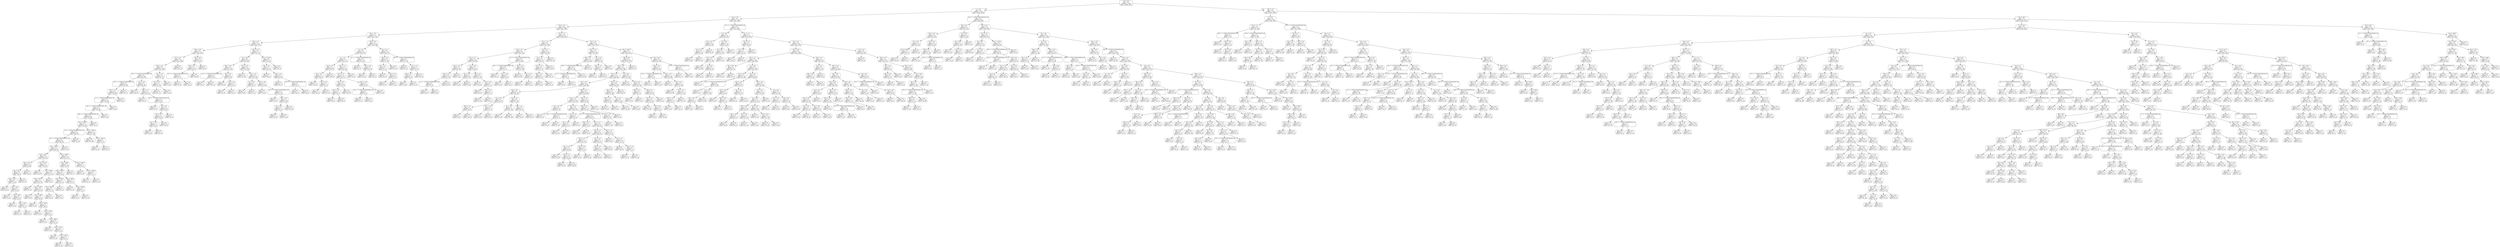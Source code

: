 digraph Tree {
node [shape=box, style="rounded", color="black", fontname=helvetica] ;
edge [fontname=helvetica] ;
0 [label="66 <= 0.9\ngini = 0.5\nsamples = 3344\nvalue = [2596, 2613]"] ;
1 [label="7 <= -0.2\ngini = 0.5\nsamples = 1563\nvalue = [1359, 1109]"] ;
0 -> 1 [labeldistance=2.5, labelangle=45, headlabel="True"] ;
2 [label="112 <= -0.9\ngini = 0.5\nsamples = 1129\nvalue = [911, 840]"] ;
1 -> 2 ;
3 [label="178 <= -3.0\ngini = 0.5\nsamples = 806\nvalue = [701, 544]"] ;
2 -> 3 ;
4 [label="162 <= -3.8\ngini = 0.5\nsamples = 377\nvalue = [371, 223]"] ;
3 -> 4 ;
5 [label="104 <= -4.8\ngini = 0.5\nsamples = 249\nvalue = [216, 177]"] ;
4 -> 5 ;
6 [label="308 <= -4.8\ngini = 0.5\nsamples = 172\nvalue = [165, 103]"] ;
5 -> 6 ;
7 [label="337 <= -3.7\ngini = 0.5\nsamples = 152\nvalue = [133, 100]"] ;
6 -> 7 ;
8 [label="384 <= -5.0\ngini = 0.5\nsamples = 144\nvalue = [121, 100]"] ;
7 -> 8 ;
9 [label="324 <= -1.7014117331926443e+38\ngini = 0.5\nsamples = 131\nvalue = [116, 83]"] ;
8 -> 9 ;
10 [label="321 <= -1.7014117331926443e+38\ngini = 0.5\nsamples = 93\nvalue = [76, 69]"] ;
9 -> 10 ;
11 [label="99 <= -1.7\ngini = 0.5\nsamples = 88\nvalue = [76, 62]"] ;
10 -> 11 ;
12 [label="0 <= -1.7014117331926443e+38\ngini = 0.5\nsamples = 87\nvalue = [76, 60]"] ;
11 -> 12 ;
13 [label="158 <= -1.7014117331926443e+38\ngini = 0.5\nsamples = 85\nvalue = [72, 60]"] ;
12 -> 13 ;
14 [label="396 <= -1.7014117331926443e+38\ngini = 0.5\nsamples = 84\nvalue = [70, 60]"] ;
13 -> 14 ;
15 [label="rain <= 1219.5\ngini = 0.5\nsamples = 83\nvalue = [70, 59]"] ;
14 -> 15 ;
16 [label="79 <= -1.7014117331926443e+38\ngini = 0.4\nsamples = 65\nvalue = [69, 33]"] ;
15 -> 16 ;
17 [label="39 <= -1.7014117331926443e+38\ngini = 0.4\nsamples = 64\nvalue = [68, 33]"] ;
16 -> 17 ;
18 [label="rain <= 413.0\ngini = 0.4\nsamples = 63\nvalue = [66, 33]"] ;
17 -> 18 ;
19 [label="rain <= 38.5\ngini = 0.4\nsamples = 44\nvalue = [54, 19]"] ;
18 -> 19 ;
20 [label="rain <= 31.5\ngini = 0.5\nsamples = 10\nvalue = [9, 8]"] ;
19 -> 20 ;
21 [label="rain <= 24.5\ngini = 0.4\nsamples = 9\nvalue = [9, 4]"] ;
20 -> 21 ;
22 [label="rain <= 11.5\ngini = 0.5\nsamples = 6\nvalue = [5, 4]"] ;
21 -> 22 ;
23 [label="gini = 0.0\nsamples = 1\nvalue = [2, 0]"] ;
22 -> 23 ;
24 [label="rain <= 13.5\ngini = 0.5\nsamples = 5\nvalue = [3, 4]"] ;
22 -> 24 ;
25 [label="gini = 0.0\nsamples = 1\nvalue = [0, 2]"] ;
24 -> 25 ;
26 [label="rain <= 18.5\ngini = 0.5\nsamples = 4\nvalue = [3, 2]"] ;
24 -> 26 ;
27 [label="gini = 0.0\nsamples = 1\nvalue = [2, 0]"] ;
26 -> 27 ;
28 [label="rain <= 23.0\ngini = 0.4\nsamples = 3\nvalue = [1, 2]"] ;
26 -> 28 ;
29 [label="gini = 0.5\nsamples = 2\nvalue = [1, 1]"] ;
28 -> 29 ;
30 [label="gini = 0.0\nsamples = 1\nvalue = [0, 1]"] ;
28 -> 30 ;
31 [label="gini = 0.0\nsamples = 3\nvalue = [4, 0]"] ;
21 -> 31 ;
32 [label="gini = 0.0\nsamples = 1\nvalue = [0, 4]"] ;
20 -> 32 ;
33 [label="rain <= 123.0\ngini = 0.3\nsamples = 34\nvalue = [45, 11]"] ;
19 -> 33 ;
34 [label="gini = 0.0\nsamples = 13\nvalue = [22, 0]"] ;
33 -> 34 ;
35 [label="rain <= 338.5\ngini = 0.4\nsamples = 21\nvalue = [23, 11]"] ;
33 -> 35 ;
36 [label="rain <= 127.0\ngini = 0.5\nsamples = 16\nvalue = [14, 11]"] ;
35 -> 36 ;
37 [label="gini = 0.0\nsamples = 1\nvalue = [0, 2]"] ;
36 -> 37 ;
38 [label="rain <= 178.0\ngini = 0.5\nsamples = 15\nvalue = [14, 9]"] ;
36 -> 38 ;
39 [label="gini = 0.0\nsamples = 4\nvalue = [6, 0]"] ;
38 -> 39 ;
40 [label="rain <= 189.5\ngini = 0.5\nsamples = 11\nvalue = [8, 9]"] ;
38 -> 40 ;
41 [label="gini = 0.0\nsamples = 3\nvalue = [0, 5]"] ;
40 -> 41 ;
42 [label="rain <= 245.5\ngini = 0.4\nsamples = 8\nvalue = [8, 4]"] ;
40 -> 42 ;
43 [label="gini = 0.0\nsamples = 3\nvalue = [4, 0]"] ;
42 -> 43 ;
44 [label="rain <= 270.0\ngini = 0.5\nsamples = 5\nvalue = [4, 4]"] ;
42 -> 44 ;
45 [label="gini = 0.0\nsamples = 1\nvalue = [0, 2]"] ;
44 -> 45 ;
46 [label="rain <= 306.5\ngini = 0.4\nsamples = 4\nvalue = [4, 2]"] ;
44 -> 46 ;
47 [label="gini = 0.0\nsamples = 1\nvalue = [3, 0]"] ;
46 -> 47 ;
48 [label="rain <= 321.5\ngini = 0.4\nsamples = 3\nvalue = [1, 2]"] ;
46 -> 48 ;
49 [label="gini = 0.0\nsamples = 1\nvalue = [0, 1]"] ;
48 -> 49 ;
50 [label="rain <= 327.0\ngini = 0.5\nsamples = 2\nvalue = [1, 1]"] ;
48 -> 50 ;
51 [label="gini = 0.0\nsamples = 1\nvalue = [1, 0]"] ;
50 -> 51 ;
52 [label="gini = 0.0\nsamples = 1\nvalue = [0, 1]"] ;
50 -> 52 ;
53 [label="gini = 0.0\nsamples = 5\nvalue = [9, 0]"] ;
35 -> 53 ;
54 [label="rain <= 834.5\ngini = 0.5\nsamples = 19\nvalue = [12, 14]"] ;
18 -> 54 ;
55 [label="rain <= 678.0\ngini = 0.4\nsamples = 14\nvalue = [6, 13]"] ;
54 -> 55 ;
56 [label="rain <= 533.0\ngini = 0.5\nsamples = 9\nvalue = [6, 6]"] ;
55 -> 56 ;
57 [label="rain <= 502.0\ngini = 0.4\nsamples = 5\nvalue = [2, 5]"] ;
56 -> 57 ;
58 [label="rain <= 416.5\ngini = 0.5\nsamples = 3\nvalue = [2, 2]"] ;
57 -> 58 ;
59 [label="gini = 0.0\nsamples = 1\nvalue = [0, 2]"] ;
58 -> 59 ;
60 [label="gini = 0.0\nsamples = 2\nvalue = [2, 0]"] ;
58 -> 60 ;
61 [label="gini = 0.0\nsamples = 2\nvalue = [0, 3]"] ;
57 -> 61 ;
62 [label="rain <= 565.0\ngini = 0.3\nsamples = 4\nvalue = [4, 1]"] ;
56 -> 62 ;
63 [label="gini = 0.0\nsamples = 1\nvalue = [2, 0]"] ;
62 -> 63 ;
64 [label="rain <= 589.0\ngini = 0.4\nsamples = 3\nvalue = [2, 1]"] ;
62 -> 64 ;
65 [label="gini = 0.0\nsamples = 1\nvalue = [0, 1]"] ;
64 -> 65 ;
66 [label="gini = 0.0\nsamples = 2\nvalue = [2, 0]"] ;
64 -> 66 ;
67 [label="gini = 0.0\nsamples = 5\nvalue = [0, 7]"] ;
55 -> 67 ;
68 [label="rain <= 1146.5\ngini = 0.2\nsamples = 5\nvalue = [6, 1]"] ;
54 -> 68 ;
69 [label="gini = 0.0\nsamples = 3\nvalue = [5, 0]"] ;
68 -> 69 ;
70 [label="rain <= 1194.0\ngini = 0.5\nsamples = 2\nvalue = [1, 1]"] ;
68 -> 70 ;
71 [label="gini = 0.0\nsamples = 1\nvalue = [0, 1]"] ;
70 -> 71 ;
72 [label="gini = 0.0\nsamples = 1\nvalue = [1, 0]"] ;
70 -> 72 ;
73 [label="gini = 0.0\nsamples = 1\nvalue = [2, 0]"] ;
17 -> 73 ;
74 [label="gini = 0.0\nsamples = 1\nvalue = [1, 0]"] ;
16 -> 74 ;
75 [label="rain <= 2162.0\ngini = 0.1\nsamples = 18\nvalue = [1, 26]"] ;
15 -> 75 ;
76 [label="gini = 0.0\nsamples = 11\nvalue = [0, 19]"] ;
75 -> 76 ;
77 [label="rain <= 2251.5\ngini = 0.2\nsamples = 7\nvalue = [1, 7]"] ;
75 -> 77 ;
78 [label="gini = 0.0\nsamples = 1\nvalue = [1, 0]"] ;
77 -> 78 ;
79 [label="gini = 0.0\nsamples = 6\nvalue = [0, 7]"] ;
77 -> 79 ;
80 [label="gini = 0.0\nsamples = 1\nvalue = [0, 1]"] ;
14 -> 80 ;
81 [label="gini = 0.0\nsamples = 1\nvalue = [2, 0]"] ;
13 -> 81 ;
82 [label="gini = 0.0\nsamples = 2\nvalue = [4, 0]"] ;
12 -> 82 ;
83 [label="gini = 0.0\nsamples = 1\nvalue = [0, 2]"] ;
11 -> 83 ;
84 [label="gini = 0.0\nsamples = 5\nvalue = [0, 7]"] ;
10 -> 84 ;
85 [label="127 <= -5.8\ngini = 0.4\nsamples = 38\nvalue = [40, 14]"] ;
9 -> 85 ;
86 [label="gini = 0.0\nsamples = 13\nvalue = [22, 0]"] ;
85 -> 86 ;
87 [label="198 <= -5.7\ngini = 0.5\nsamples = 25\nvalue = [18, 14]"] ;
85 -> 87 ;
88 [label="gini = 0.0\nsamples = 7\nvalue = [0, 9]"] ;
87 -> 88 ;
89 [label="103 <= -1.7014117331926443e+38\ngini = 0.3\nsamples = 18\nvalue = [18, 5]"] ;
87 -> 89 ;
90 [label="gini = 0.0\nsamples = 2\nvalue = [0, 2]"] ;
89 -> 90 ;
91 [label="36 <= -4.4\ngini = 0.2\nsamples = 16\nvalue = [18, 3]"] ;
89 -> 91 ;
92 [label="387 <= -5.3\ngini = 0.2\nsamples = 15\nvalue = [18, 2]"] ;
91 -> 92 ;
93 [label="112 <= -5.3\ngini = 0.4\nsamples = 6\nvalue = [4, 2]"] ;
92 -> 93 ;
94 [label="gini = 0.0\nsamples = 4\nvalue = [4, 0]"] ;
93 -> 94 ;
95 [label="gini = 0.0\nsamples = 2\nvalue = [0, 2]"] ;
93 -> 95 ;
96 [label="gini = 0.0\nsamples = 9\nvalue = [14, 0]"] ;
92 -> 96 ;
97 [label="gini = 0.0\nsamples = 1\nvalue = [0, 1]"] ;
91 -> 97 ;
98 [label="351 <= -4.7\ngini = 0.4\nsamples = 13\nvalue = [5, 17]"] ;
8 -> 98 ;
99 [label="173 <= -4.9\ngini = 0.2\nsamples = 11\nvalue = [2, 17]"] ;
98 -> 99 ;
100 [label="gini = 0.0\nsamples = 9\nvalue = [0, 17]"] ;
99 -> 100 ;
101 [label="gini = 0.0\nsamples = 2\nvalue = [2, 0]"] ;
99 -> 101 ;
102 [label="gini = 0.0\nsamples = 2\nvalue = [3, 0]"] ;
98 -> 102 ;
103 [label="gini = 0.0\nsamples = 8\nvalue = [12, 0]"] ;
7 -> 103 ;
104 [label="359 <= -0.0\ngini = 0.2\nsamples = 20\nvalue = [32, 3]"] ;
6 -> 104 ;
105 [label="376 <= -5.2\ngini = 0.1\nsamples = 19\nvalue = [32, 2]"] ;
104 -> 105 ;
106 [label="191 <= -1.7014117331926443e+38\ngini = 0.5\nsamples = 5\nvalue = [3, 2]"] ;
105 -> 106 ;
107 [label="gini = 0.0\nsamples = 3\nvalue = [3, 0]"] ;
106 -> 107 ;
108 [label="gini = 0.0\nsamples = 2\nvalue = [0, 2]"] ;
106 -> 108 ;
109 [label="gini = 0.0\nsamples = 14\nvalue = [29, 0]"] ;
105 -> 109 ;
110 [label="gini = 0.0\nsamples = 1\nvalue = [0, 1]"] ;
104 -> 110 ;
111 [label="248 <= -4.0\ngini = 0.5\nsamples = 77\nvalue = [51, 74]"] ;
5 -> 111 ;
112 [label="32 <= -4.6\ngini = 0.4\nsamples = 56\nvalue = [29, 65]"] ;
111 -> 112 ;
113 [label="328 <= -4.8\ngini = 0.5\nsamples = 16\nvalue = [17, 10]"] ;
112 -> 113 ;
114 [label="213 <= -1.7014117331926443e+38\ngini = 0.1\nsamples = 8\nvalue = [12, 1]"] ;
113 -> 114 ;
115 [label="gini = 0.0\nsamples = 1\nvalue = [0, 1]"] ;
114 -> 115 ;
116 [label="gini = 0.0\nsamples = 7\nvalue = [12, 0]"] ;
114 -> 116 ;
117 [label="89 <= -4.6\ngini = 0.5\nsamples = 8\nvalue = [5, 9]"] ;
113 -> 117 ;
118 [label="gini = 0.0\nsamples = 5\nvalue = [0, 8]"] ;
117 -> 118 ;
119 [label="178 <= -4.5\ngini = 0.3\nsamples = 3\nvalue = [5, 1]"] ;
117 -> 119 ;
120 [label="gini = 0.0\nsamples = 2\nvalue = [5, 0]"] ;
119 -> 120 ;
121 [label="gini = 0.0\nsamples = 1\nvalue = [0, 1]"] ;
119 -> 121 ;
122 [label="232 <= -4.6\ngini = 0.3\nsamples = 40\nvalue = [12, 55]"] ;
112 -> 122 ;
123 [label="gini = 0.0\nsamples = 16\nvalue = [0, 31]"] ;
122 -> 123 ;
124 [label="333 <= -4.5\ngini = 0.4\nsamples = 24\nvalue = [12, 24]"] ;
122 -> 124 ;
125 [label="23 <= -4.2\ngini = 0.2\nsamples = 7\nvalue = [8, 1]"] ;
124 -> 125 ;
126 [label="gini = 0.0\nsamples = 6\nvalue = [8, 0]"] ;
125 -> 126 ;
127 [label="gini = 0.0\nsamples = 1\nvalue = [0, 1]"] ;
125 -> 127 ;
128 [label="120 <= -4.8\ngini = 0.3\nsamples = 17\nvalue = [4, 23]"] ;
124 -> 128 ;
129 [label="gini = 0.0\nsamples = 2\nvalue = [2, 0]"] ;
128 -> 129 ;
130 [label="392 <= -1.7014117331926443e+38\ngini = 0.1\nsamples = 15\nvalue = [2, 23]"] ;
128 -> 130 ;
131 [label="gini = 0.0\nsamples = 1\nvalue = [1, 0]"] ;
130 -> 131 ;
132 [label="302 <= -4.4\ngini = 0.1\nsamples = 14\nvalue = [1, 23]"] ;
130 -> 132 ;
133 [label="41 <= -4.3\ngini = 0.4\nsamples = 3\nvalue = [1, 2]"] ;
132 -> 133 ;
134 [label="gini = 0.0\nsamples = 2\nvalue = [0, 2]"] ;
133 -> 134 ;
135 [label="gini = 0.0\nsamples = 1\nvalue = [1, 0]"] ;
133 -> 135 ;
136 [label="gini = 0.0\nsamples = 11\nvalue = [0, 21]"] ;
132 -> 136 ;
137 [label="rain <= 1710.5\ngini = 0.4\nsamples = 21\nvalue = [22, 9]"] ;
111 -> 137 ;
138 [label="362 <= -4.1\ngini = 0.3\nsamples = 17\nvalue = [22, 4]"] ;
137 -> 138 ;
139 [label="gini = 0.0\nsamples = 7\nvalue = [16, 0]"] ;
138 -> 139 ;
140 [label="165 <= -4.1\ngini = 0.5\nsamples = 10\nvalue = [6, 4]"] ;
138 -> 140 ;
141 [label="gini = 0.0\nsamples = 3\nvalue = [0, 3]"] ;
140 -> 141 ;
142 [label="283 <= -1.7014117331926443e+38\ngini = 0.2\nsamples = 7\nvalue = [6, 1]"] ;
140 -> 142 ;
143 [label="gini = 0.0\nsamples = 1\nvalue = [0, 1]"] ;
142 -> 143 ;
144 [label="gini = 0.0\nsamples = 6\nvalue = [6, 0]"] ;
142 -> 144 ;
145 [label="gini = 0.0\nsamples = 4\nvalue = [0, 5]"] ;
137 -> 145 ;
146 [label="259 <= -1.9\ngini = 0.4\nsamples = 128\nvalue = [155, 46]"] ;
4 -> 146 ;
147 [label="7 <= -2.6\ngini = 0.2\nsamples = 95\nvalue = [135, 23]"] ;
146 -> 147 ;
148 [label="2 <= -3.5\ngini = 0.2\nsamples = 79\nvalue = [122, 13]"] ;
147 -> 148 ;
149 [label="123 <= -3.8\ngini = 0.1\nsamples = 48\nvalue = [83, 3]"] ;
148 -> 149 ;
150 [label="92 <= -4.0\ngini = 0.2\nsamples = 15\nvalue = [24, 3]"] ;
149 -> 150 ;
151 [label="gini = 0.0\nsamples = 12\nvalue = [22, 0]"] ;
150 -> 151 ;
152 [label="155 <= -3.3\ngini = 0.5\nsamples = 3\nvalue = [2, 3]"] ;
150 -> 152 ;
153 [label="gini = 0.0\nsamples = 2\nvalue = [0, 3]"] ;
152 -> 153 ;
154 [label="gini = 0.0\nsamples = 1\nvalue = [2, 0]"] ;
152 -> 154 ;
155 [label="gini = 0.0\nsamples = 33\nvalue = [59, 0]"] ;
149 -> 155 ;
156 [label="354 <= -1.7\ngini = 0.3\nsamples = 31\nvalue = [39, 10]"] ;
148 -> 156 ;
157 [label="317 <= -3.3\ngini = 0.3\nsamples = 28\nvalue = [39, 7]"] ;
156 -> 157 ;
158 [label="243 <= -3.5\ngini = 0.1\nsamples = 22\nvalue = [35, 2]"] ;
157 -> 158 ;
159 [label="222 <= -3.4\ngini = 0.3\nsamples = 7\nvalue = [9, 2]"] ;
158 -> 159 ;
160 [label="gini = 0.0\nsamples = 5\nvalue = [9, 0]"] ;
159 -> 160 ;
161 [label="gini = 0.0\nsamples = 2\nvalue = [0, 2]"] ;
159 -> 161 ;
162 [label="gini = 0.0\nsamples = 15\nvalue = [26, 0]"] ;
158 -> 162 ;
163 [label="265 <= -2.8\ngini = 0.5\nsamples = 6\nvalue = [4, 5]"] ;
157 -> 163 ;
164 [label="126 <= -1.7014117331926443e+38\ngini = 0.3\nsamples = 4\nvalue = [1, 5]"] ;
163 -> 164 ;
165 [label="gini = 0.0\nsamples = 1\nvalue = [1, 0]"] ;
164 -> 165 ;
166 [label="gini = 0.0\nsamples = 3\nvalue = [0, 5]"] ;
164 -> 166 ;
167 [label="gini = 0.0\nsamples = 2\nvalue = [3, 0]"] ;
163 -> 167 ;
168 [label="gini = 0.0\nsamples = 3\nvalue = [0, 3]"] ;
156 -> 168 ;
169 [label="16 <= -1.7014117331926443e+38\ngini = 0.5\nsamples = 16\nvalue = [13, 10]"] ;
147 -> 169 ;
170 [label="gini = 0.0\nsamples = 5\nvalue = [0, 7]"] ;
169 -> 170 ;
171 [label="204 <= -0.8\ngini = 0.3\nsamples = 11\nvalue = [13, 3]"] ;
169 -> 171 ;
172 [label="gini = 0.0\nsamples = 8\nvalue = [13, 0]"] ;
171 -> 172 ;
173 [label="gini = 0.0\nsamples = 3\nvalue = [0, 3]"] ;
171 -> 173 ;
174 [label="84 <= -1.4\ngini = 0.5\nsamples = 33\nvalue = [20, 23]"] ;
146 -> 174 ;
175 [label="386 <= -1.6\ngini = 0.3\nsamples = 16\nvalue = [3, 15]"] ;
174 -> 175 ;
176 [label="379 <= -1.7\ngini = 0.5\nsamples = 7\nvalue = [3, 4]"] ;
175 -> 176 ;
177 [label="gini = 0.0\nsamples = 3\nvalue = [0, 3]"] ;
176 -> 177 ;
178 [label="305 <= -1.4\ngini = 0.4\nsamples = 4\nvalue = [3, 1]"] ;
176 -> 178 ;
179 [label="gini = 0.0\nsamples = 3\nvalue = [3, 0]"] ;
178 -> 179 ;
180 [label="gini = 0.0\nsamples = 1\nvalue = [0, 1]"] ;
178 -> 180 ;
181 [label="gini = 0.0\nsamples = 9\nvalue = [0, 11]"] ;
175 -> 181 ;
182 [label="381 <= -1.7014117331926443e+38\ngini = 0.4\nsamples = 17\nvalue = [17, 8]"] ;
174 -> 182 ;
183 [label="gini = 0.0\nsamples = 4\nvalue = [0, 5]"] ;
182 -> 183 ;
184 [label="174 <= -1.3\ngini = 0.3\nsamples = 13\nvalue = [17, 3]"] ;
182 -> 184 ;
185 [label="108 <= -1.2\ngini = 0.5\nsamples = 4\nvalue = [3, 3]"] ;
184 -> 185 ;
186 [label="gini = 0.0\nsamples = 2\nvalue = [3, 0]"] ;
185 -> 186 ;
187 [label="gini = 0.0\nsamples = 2\nvalue = [0, 3]"] ;
185 -> 187 ;
188 [label="gini = 0.0\nsamples = 9\nvalue = [14, 0]"] ;
184 -> 188 ;
189 [label="325 <= -2.2\ngini = 0.5\nsamples = 429\nvalue = [330, 321]"] ;
3 -> 189 ;
190 [label="374 <= -1.6\ngini = 0.4\nsamples = 122\nvalue = [53, 130]"] ;
189 -> 190 ;
191 [label="150 <= -2.2\ngini = 0.3\nsamples = 93\nvalue = [29, 112]"] ;
190 -> 191 ;
192 [label="257 <= -2.7\ngini = 0.5\nsamples = 48\nvalue = [25, 46]"] ;
191 -> 192 ;
193 [label="194 <= -2.4\ngini = 0.3\nsamples = 27\nvalue = [6, 33]"] ;
192 -> 193 ;
194 [label="329 <= -3.5\ngini = 0.2\nsamples = 25\nvalue = [3, 33]"] ;
193 -> 194 ;
195 [label="12 <= -1.7014117331926443e+38\ngini = 0.4\nsamples = 6\nvalue = [3, 6]"] ;
194 -> 195 ;
196 [label="gini = 0.0\nsamples = 3\nvalue = [0, 6]"] ;
195 -> 196 ;
197 [label="gini = 0.0\nsamples = 3\nvalue = [3, 0]"] ;
195 -> 197 ;
198 [label="gini = 0.0\nsamples = 19\nvalue = [0, 27]"] ;
194 -> 198 ;
199 [label="gini = 0.0\nsamples = 2\nvalue = [3, 0]"] ;
193 -> 199 ;
200 [label="172 <= -2.8\ngini = 0.5\nsamples = 21\nvalue = [19, 13]"] ;
192 -> 200 ;
201 [label="36 <= -2.6\ngini = 0.3\nsamples = 6\nvalue = [2, 8]"] ;
200 -> 201 ;
202 [label="gini = 0.0\nsamples = 2\nvalue = [2, 0]"] ;
201 -> 202 ;
203 [label="gini = 0.0\nsamples = 4\nvalue = [0, 8]"] ;
201 -> 203 ;
204 [label="149 <= -2.5\ngini = 0.4\nsamples = 15\nvalue = [17, 5]"] ;
200 -> 204 ;
205 [label="gini = 0.0\nsamples = 8\nvalue = [10, 0]"] ;
204 -> 205 ;
206 [label="110 <= -2.5\ngini = 0.5\nsamples = 7\nvalue = [7, 5]"] ;
204 -> 206 ;
207 [label="gini = 0.0\nsamples = 2\nvalue = [0, 4]"] ;
206 -> 207 ;
208 [label="345 <= -2.3\ngini = 0.2\nsamples = 5\nvalue = [7, 1]"] ;
206 -> 208 ;
209 [label="gini = 0.0\nsamples = 4\nvalue = [7, 0]"] ;
208 -> 209 ;
210 [label="gini = 0.0\nsamples = 1\nvalue = [0, 1]"] ;
208 -> 210 ;
211 [label="21 <= -1.7014117331926443e+38\ngini = 0.1\nsamples = 45\nvalue = [4, 66]"] ;
191 -> 211 ;
212 [label="340 <= -1.7014117331926443e+38\ngini = 0.5\nsamples = 5\nvalue = [3, 4]"] ;
211 -> 212 ;
213 [label="gini = 0.0\nsamples = 2\nvalue = [0, 3]"] ;
212 -> 213 ;
214 [label="312 <= -1.8\ngini = 0.4\nsamples = 3\nvalue = [3, 1]"] ;
212 -> 214 ;
215 [label="gini = 0.0\nsamples = 2\nvalue = [3, 0]"] ;
214 -> 215 ;
216 [label="gini = 0.0\nsamples = 1\nvalue = [0, 1]"] ;
214 -> 216 ;
217 [label="282 <= -1.6\ngini = 0.0\nsamples = 40\nvalue = [1, 62]"] ;
211 -> 217 ;
218 [label="gini = 0.0\nsamples = 38\nvalue = [0, 61]"] ;
217 -> 218 ;
219 [label="397 <= -1.7\ngini = 0.5\nsamples = 2\nvalue = [1, 1]"] ;
217 -> 219 ;
220 [label="gini = 0.0\nsamples = 1\nvalue = [1, 0]"] ;
219 -> 220 ;
221 [label="gini = 0.0\nsamples = 1\nvalue = [0, 1]"] ;
219 -> 221 ;
222 [label="40 <= -1.2\ngini = 0.5\nsamples = 29\nvalue = [24, 18]"] ;
190 -> 222 ;
223 [label="74 <= -1.6\ngini = 0.3\nsamples = 21\nvalue = [24, 7]"] ;
222 -> 223 ;
224 [label="147 <= -1.8\ngini = 0.5\nsamples = 9\nvalue = [6, 7]"] ;
223 -> 224 ;
225 [label="308 <= 4.2\ngini = 0.4\nsamples = 4\nvalue = [6, 2]"] ;
224 -> 225 ;
226 [label="gini = 0.0\nsamples = 3\nvalue = [6, 0]"] ;
225 -> 226 ;
227 [label="gini = 0.0\nsamples = 1\nvalue = [0, 2]"] ;
225 -> 227 ;
228 [label="gini = 0.0\nsamples = 5\nvalue = [0, 5]"] ;
224 -> 228 ;
229 [label="gini = 0.0\nsamples = 12\nvalue = [18, 0]"] ;
223 -> 229 ;
230 [label="gini = 0.0\nsamples = 8\nvalue = [0, 11]"] ;
222 -> 230 ;
231 [label="99 <= -3.0\ngini = 0.5\nsamples = 307\nvalue = [277, 191]"] ;
189 -> 231 ;
232 [label="343 <= -1.1\ngini = 0.4\nsamples = 30\nvalue = [13, 30]"] ;
231 -> 232 ;
233 [label="200 <= 1.3\ngini = 0.2\nsamples = 21\nvalue = [4, 26]"] ;
232 -> 233 ;
234 [label="389 <= -1.7014117331926443e+38\ngini = 0.1\nsamples = 19\nvalue = [2, 26]"] ;
233 -> 234 ;
235 [label="97 <= -1.7014117331926443e+38\ngini = 0.5\nsamples = 2\nvalue = [2, 2]"] ;
234 -> 235 ;
236 [label="gini = 0.0\nsamples = 1\nvalue = [0, 2]"] ;
235 -> 236 ;
237 [label="gini = 0.0\nsamples = 1\nvalue = [2, 0]"] ;
235 -> 237 ;
238 [label="gini = 0.0\nsamples = 17\nvalue = [0, 24]"] ;
234 -> 238 ;
239 [label="gini = 0.0\nsamples = 2\nvalue = [2, 0]"] ;
233 -> 239 ;
240 [label="15 <= -0.1\ngini = 0.4\nsamples = 9\nvalue = [9, 4]"] ;
232 -> 240 ;
241 [label="316 <= -1.5\ngini = 0.2\nsamples = 7\nvalue = [9, 1]"] ;
240 -> 241 ;
242 [label="gini = 0.0\nsamples = 1\nvalue = [0, 1]"] ;
241 -> 242 ;
243 [label="gini = 0.0\nsamples = 6\nvalue = [9, 0]"] ;
241 -> 243 ;
244 [label="gini = 0.0\nsamples = 2\nvalue = [0, 3]"] ;
240 -> 244 ;
245 [label="rain <= 1255.0\ngini = 0.5\nsamples = 277\nvalue = [264, 161]"] ;
231 -> 245 ;
246 [label="380 <= 4.8\ngini = 0.4\nsamples = 233\nvalue = [253, 113]"] ;
245 -> 246 ;
247 [label="149 <= -1.0\ngini = 0.4\nsamples = 228\nvalue = [253, 106]"] ;
246 -> 247 ;
248 [label="219 <= -0.9\ngini = 0.5\nsamples = 178\nvalue = [180, 96]"] ;
247 -> 248 ;
249 [label="46 <= -2.0\ngini = 0.4\nsamples = 149\nvalue = [162, 68]"] ;
248 -> 249 ;
250 [label="30 <= -2.0\ngini = 0.5\nsamples = 33\nvalue = [30, 28]"] ;
249 -> 250 ;
251 [label="31 <= -2.0\ngini = 0.3\nsamples = 17\nvalue = [23, 5]"] ;
250 -> 251 ;
252 [label="304 <= -2.3\ngini = 0.2\nsamples = 14\nvalue = [22, 2]"] ;
251 -> 252 ;
253 [label="gini = 0.0\nsamples = 1\nvalue = [0, 2]"] ;
252 -> 253 ;
254 [label="gini = 0.0\nsamples = 13\nvalue = [22, 0]"] ;
252 -> 254 ;
255 [label="205 <= -2.3\ngini = 0.4\nsamples = 3\nvalue = [1, 3]"] ;
251 -> 255 ;
256 [label="gini = 0.0\nsamples = 1\nvalue = [1, 0]"] ;
255 -> 256 ;
257 [label="gini = 0.0\nsamples = 2\nvalue = [0, 3]"] ;
255 -> 257 ;
258 [label="55 <= -1.9\ngini = 0.4\nsamples = 16\nvalue = [7, 23]"] ;
250 -> 258 ;
259 [label="33 <= -1.9\ngini = 0.1\nsamples = 9\nvalue = [1, 18]"] ;
258 -> 259 ;
260 [label="gini = 0.0\nsamples = 1\nvalue = [1, 0]"] ;
259 -> 260 ;
261 [label="gini = 0.0\nsamples = 8\nvalue = [0, 18]"] ;
259 -> 261 ;
262 [label="80 <= -1.3\ngini = 0.5\nsamples = 7\nvalue = [6, 5]"] ;
258 -> 262 ;
263 [label="gini = 0.0\nsamples = 3\nvalue = [6, 0]"] ;
262 -> 263 ;
264 [label="gini = 0.0\nsamples = 4\nvalue = [0, 5]"] ;
262 -> 264 ;
265 [label="388 <= -1.0\ngini = 0.4\nsamples = 116\nvalue = [132, 40]"] ;
249 -> 265 ;
266 [label="234 <= -2.7\ngini = 0.3\nsamples = 100\nvalue = [123, 31]"] ;
265 -> 266 ;
267 [label="34 <= -1.7\ngini = 0.4\nsamples = 6\nvalue = [3, 6]"] ;
266 -> 267 ;
268 [label="gini = 0.0\nsamples = 3\nvalue = [0, 5]"] ;
267 -> 268 ;
269 [label="376 <= -1.7014117331926443e+38\ngini = 0.4\nsamples = 3\nvalue = [3, 1]"] ;
267 -> 269 ;
270 [label="gini = 0.0\nsamples = 1\nvalue = [0, 1]"] ;
269 -> 270 ;
271 [label="gini = 0.0\nsamples = 2\nvalue = [3, 0]"] ;
269 -> 271 ;
272 [label="385 <= -2.4\ngini = 0.3\nsamples = 94\nvalue = [120, 25]"] ;
266 -> 272 ;
273 [label="313 <= -1.4\ngini = 0.5\nsamples = 7\nvalue = [4, 4]"] ;
272 -> 273 ;
274 [label="85 <= -2.0\ngini = 0.3\nsamples = 5\nvalue = [4, 1]"] ;
273 -> 274 ;
275 [label="gini = 0.0\nsamples = 1\nvalue = [0, 1]"] ;
274 -> 275 ;
276 [label="gini = 0.0\nsamples = 4\nvalue = [4, 0]"] ;
274 -> 276 ;
277 [label="gini = 0.0\nsamples = 2\nvalue = [0, 3]"] ;
273 -> 277 ;
278 [label="132 <= -1.7014117331926443e+38\ngini = 0.3\nsamples = 87\nvalue = [116, 21]"] ;
272 -> 278 ;
279 [label="398 <= -1.9\ngini = 0.5\nsamples = 4\nvalue = [3, 4]"] ;
278 -> 279 ;
280 [label="gini = 0.0\nsamples = 2\nvalue = [3, 0]"] ;
279 -> 280 ;
281 [label="gini = 0.0\nsamples = 2\nvalue = [0, 4]"] ;
279 -> 281 ;
282 [label="367 <= -1.2\ngini = 0.2\nsamples = 83\nvalue = [113, 17]"] ;
278 -> 282 ;
283 [label="185 <= -1.5\ngini = 0.2\nsamples = 68\nvalue = [102, 11]"] ;
282 -> 283 ;
284 [label="106 <= -1.6\ngini = 0.3\nsamples = 31\nvalue = [41, 10]"] ;
283 -> 284 ;
285 [label="199 <= -1.8\ngini = 0.2\nsamples = 27\nvalue = [40, 6]"] ;
284 -> 285 ;
286 [label="gini = 0.0\nsamples = 13\nvalue = [24, 0]"] ;
285 -> 286 ;
287 [label="283 <= -1.7\ngini = 0.4\nsamples = 14\nvalue = [16, 6]"] ;
285 -> 287 ;
288 [label="gini = 0.0\nsamples = 4\nvalue = [0, 6]"] ;
287 -> 288 ;
289 [label="gini = 0.0\nsamples = 10\nvalue = [16, 0]"] ;
287 -> 289 ;
290 [label="328 <= -2.0\ngini = 0.3\nsamples = 4\nvalue = [1, 4]"] ;
284 -> 290 ;
291 [label="gini = 0.0\nsamples = 1\nvalue = [1, 0]"] ;
290 -> 291 ;
292 [label="gini = 0.0\nsamples = 3\nvalue = [0, 4]"] ;
290 -> 292 ;
293 [label="49 <= -1.5\ngini = 0.0\nsamples = 37\nvalue = [61, 1]"] ;
283 -> 293 ;
294 [label="249 <= -1.3\ngini = 0.2\nsamples = 8\nvalue = [8, 1]"] ;
293 -> 294 ;
295 [label="gini = 0.0\nsamples = 7\nvalue = [8, 0]"] ;
294 -> 295 ;
296 [label="gini = 0.0\nsamples = 1\nvalue = [0, 1]"] ;
294 -> 296 ;
297 [label="gini = 0.0\nsamples = 29\nvalue = [53, 0]"] ;
293 -> 297 ;
298 [label="383 <= -1.2\ngini = 0.5\nsamples = 15\nvalue = [11, 6]"] ;
282 -> 298 ;
299 [label="gini = 0.0\nsamples = 5\nvalue = [0, 5]"] ;
298 -> 299 ;
300 [label="30 <= -1.2\ngini = 0.2\nsamples = 10\nvalue = [11, 1]"] ;
298 -> 300 ;
301 [label="gini = 0.0\nsamples = 8\nvalue = [10, 0]"] ;
300 -> 301 ;
302 [label="244 <= -1.0\ngini = 0.5\nsamples = 2\nvalue = [1, 1]"] ;
300 -> 302 ;
303 [label="gini = 0.0\nsamples = 1\nvalue = [0, 1]"] ;
302 -> 303 ;
304 [label="gini = 0.0\nsamples = 1\nvalue = [1, 0]"] ;
302 -> 304 ;
305 [label="322 <= -1.2\ngini = 0.5\nsamples = 16\nvalue = [9, 9]"] ;
265 -> 305 ;
306 [label="389 <= -0.1\ngini = 0.3\nsamples = 9\nvalue = [2, 9]"] ;
305 -> 306 ;
307 [label="274 <= -1.5\ngini = 0.2\nsamples = 8\nvalue = [1, 9]"] ;
306 -> 307 ;
308 [label="gini = 0.0\nsamples = 1\nvalue = [1, 0]"] ;
307 -> 308 ;
309 [label="gini = 0.0\nsamples = 7\nvalue = [0, 9]"] ;
307 -> 309 ;
310 [label="gini = 0.0\nsamples = 1\nvalue = [1, 0]"] ;
306 -> 310 ;
311 [label="gini = 0.0\nsamples = 7\nvalue = [7, 0]"] ;
305 -> 311 ;
312 [label="370 <= -0.3\ngini = 0.5\nsamples = 29\nvalue = [18, 28]"] ;
248 -> 312 ;
313 [label="185 <= -1.9\ngini = 0.3\nsamples = 23\nvalue = [8, 28]"] ;
312 -> 313 ;
314 [label="195 <= -1.5\ngini = 0.4\nsamples = 6\nvalue = [5, 2]"] ;
313 -> 314 ;
315 [label="gini = 0.0\nsamples = 4\nvalue = [5, 0]"] ;
314 -> 315 ;
316 [label="gini = 0.0\nsamples = 2\nvalue = [0, 2]"] ;
314 -> 316 ;
317 [label="0 <= -0.6\ngini = 0.2\nsamples = 17\nvalue = [3, 26]"] ;
313 -> 317 ;
318 [label="gini = 0.0\nsamples = 15\nvalue = [0, 26]"] ;
317 -> 318 ;
319 [label="gini = 0.0\nsamples = 2\nvalue = [3, 0]"] ;
317 -> 319 ;
320 [label="gini = 0.0\nsamples = 6\nvalue = [10, 0]"] ;
312 -> 320 ;
321 [label="0 <= -0.8\ngini = 0.2\nsamples = 50\nvalue = [73, 10]"] ;
247 -> 321 ;
322 [label="gini = 0.0\nsamples = 29\nvalue = [49, 0]"] ;
321 -> 322 ;
323 [label="326 <= -0.7\ngini = 0.4\nsamples = 21\nvalue = [24, 10]"] ;
321 -> 323 ;
324 [label="308 <= -1.1\ngini = 0.5\nsamples = 7\nvalue = [4, 7]"] ;
323 -> 324 ;
325 [label="gini = 0.0\nsamples = 3\nvalue = [4, 0]"] ;
324 -> 325 ;
326 [label="gini = 0.0\nsamples = 4\nvalue = [0, 7]"] ;
324 -> 326 ;
327 [label="249 <= 1.1\ngini = 0.2\nsamples = 14\nvalue = [20, 3]"] ;
323 -> 327 ;
328 [label="227 <= -0.2\ngini = 0.2\nsamples = 13\nvalue = [20, 2]"] ;
327 -> 328 ;
329 [label="gini = 0.0\nsamples = 10\nvalue = [17, 0]"] ;
328 -> 329 ;
330 [label="210 <= 0.1\ngini = 0.5\nsamples = 3\nvalue = [3, 2]"] ;
328 -> 330 ;
331 [label="gini = 0.0\nsamples = 1\nvalue = [0, 2]"] ;
330 -> 331 ;
332 [label="gini = 0.0\nsamples = 2\nvalue = [3, 0]"] ;
330 -> 332 ;
333 [label="gini = 0.0\nsamples = 1\nvalue = [0, 1]"] ;
327 -> 333 ;
334 [label="gini = 0.0\nsamples = 5\nvalue = [0, 7]"] ;
246 -> 334 ;
335 [label="28 <= -0.8\ngini = 0.3\nsamples = 44\nvalue = [11, 48]"] ;
245 -> 335 ;
336 [label="296 <= -2.1\ngini = 0.2\nsamples = 41\nvalue = [6, 47]"] ;
335 -> 336 ;
337 [label="112 <= -1.7014117331926443e+38\ngini = 0.4\nsamples = 3\nvalue = [2, 1]"] ;
336 -> 337 ;
338 [label="gini = 0.0\nsamples = 1\nvalue = [0, 1]"] ;
337 -> 338 ;
339 [label="gini = 0.0\nsamples = 2\nvalue = [2, 0]"] ;
337 -> 339 ;
340 [label="266 <= -2.4\ngini = 0.1\nsamples = 38\nvalue = [4, 46]"] ;
336 -> 340 ;
341 [label="gini = 0.0\nsamples = 1\nvalue = [1, 0]"] ;
340 -> 341 ;
342 [label="234 <= -1.5\ngini = 0.1\nsamples = 37\nvalue = [3, 46]"] ;
340 -> 342 ;
343 [label="gini = 0.0\nsamples = 25\nvalue = [0, 34]"] ;
342 -> 343 ;
344 [label="95 <= -1.3\ngini = 0.3\nsamples = 12\nvalue = [3, 12]"] ;
342 -> 344 ;
345 [label="238 <= -1.0\ngini = 0.4\nsamples = 3\nvalue = [3, 1]"] ;
344 -> 345 ;
346 [label="gini = 0.0\nsamples = 2\nvalue = [3, 0]"] ;
345 -> 346 ;
347 [label="gini = 0.0\nsamples = 1\nvalue = [0, 1]"] ;
345 -> 347 ;
348 [label="gini = 0.0\nsamples = 9\nvalue = [0, 11]"] ;
344 -> 348 ;
349 [label="87 <= -1.7014117331926443e+38\ngini = 0.3\nsamples = 3\nvalue = [5, 1]"] ;
335 -> 349 ;
350 [label="gini = 0.0\nsamples = 1\nvalue = [0, 1]"] ;
349 -> 350 ;
351 [label="gini = 0.0\nsamples = 2\nvalue = [5, 0]"] ;
349 -> 351 ;
352 [label="211 <= -1.7014117331926443e+38\ngini = 0.5\nsamples = 323\nvalue = [210, 296]"] ;
2 -> 352 ;
353 [label="0 <= -0.6\ngini = 0.3\nsamples = 50\nvalue = [13, 61]"] ;
352 -> 353 ;
354 [label="273 <= -0.7\ngini = 0.5\nsamples = 14\nvalue = [9, 8]"] ;
353 -> 354 ;
355 [label="52 <= -0.7\ngini = 0.4\nsamples = 9\nvalue = [3, 8]"] ;
354 -> 355 ;
356 [label="gini = 0.0\nsamples = 6\nvalue = [0, 8]"] ;
355 -> 356 ;
357 [label="gini = 0.0\nsamples = 3\nvalue = [3, 0]"] ;
355 -> 357 ;
358 [label="gini = 0.0\nsamples = 5\nvalue = [6, 0]"] ;
354 -> 358 ;
359 [label="62 <= 0.6\ngini = 0.1\nsamples = 36\nvalue = [4, 53]"] ;
353 -> 359 ;
360 [label="64 <= 0.6\ngini = 0.1\nsamples = 35\nvalue = [3, 53]"] ;
359 -> 360 ;
361 [label="247 <= -0.1\ngini = 0.1\nsamples = 34\nvalue = [2, 53]"] ;
360 -> 361 ;
362 [label="gini = 0.0\nsamples = 30\nvalue = [0, 48]"] ;
361 -> 362 ;
363 [label="57 <= 0.2\ngini = 0.4\nsamples = 4\nvalue = [2, 5]"] ;
361 -> 363 ;
364 [label="gini = 0.0\nsamples = 2\nvalue = [2, 0]"] ;
363 -> 364 ;
365 [label="gini = 0.0\nsamples = 2\nvalue = [0, 5]"] ;
363 -> 365 ;
366 [label="gini = 0.0\nsamples = 1\nvalue = [1, 0]"] ;
360 -> 366 ;
367 [label="gini = 0.0\nsamples = 1\nvalue = [1, 0]"] ;
359 -> 367 ;
368 [label="191 <= -1.1\ngini = 0.5\nsamples = 273\nvalue = [197, 235]"] ;
352 -> 368 ;
369 [label="255 <= 1.5\ngini = 0.2\nsamples = 12\nvalue = [16, 2]"] ;
368 -> 369 ;
370 [label="47 <= 0.5\ngini = 0.1\nsamples = 11\nvalue = [16, 1]"] ;
369 -> 370 ;
371 [label="gini = 0.0\nsamples = 10\nvalue = [16, 0]"] ;
370 -> 371 ;
372 [label="gini = 0.0\nsamples = 1\nvalue = [0, 1]"] ;
370 -> 372 ;
373 [label="gini = 0.0\nsamples = 1\nvalue = [0, 1]"] ;
369 -> 373 ;
374 [label="83 <= -0.1\ngini = 0.5\nsamples = 261\nvalue = [181, 233]"] ;
368 -> 374 ;
375 [label="215 <= -0.5\ngini = 0.5\nsamples = 213\nvalue = [163, 180]"] ;
374 -> 375 ;
376 [label="207 <= -1.0\ngini = 0.5\nsamples = 120\nvalue = [66, 119]"] ;
375 -> 376 ;
377 [label="68 <= -0.8\ngini = 0.3\nsamples = 8\nvalue = [13, 3]"] ;
376 -> 377 ;
378 [label="gini = 0.0\nsamples = 6\nvalue = [13, 0]"] ;
377 -> 378 ;
379 [label="gini = 0.0\nsamples = 2\nvalue = [0, 3]"] ;
377 -> 379 ;
380 [label="21 <= -0.8\ngini = 0.4\nsamples = 112\nvalue = [53, 116]"] ;
376 -> 380 ;
381 [label="152 <= -0.9\ngini = 0.2\nsamples = 33\nvalue = [5, 49]"] ;
380 -> 381 ;
382 [label="gini = 0.0\nsamples = 1\nvalue = [1, 0]"] ;
381 -> 382 ;
383 [label="278 <= -1.7014117331926443e+38\ngini = 0.1\nsamples = 32\nvalue = [4, 49]"] ;
381 -> 383 ;
384 [label="gini = 0.0\nsamples = 1\nvalue = [1, 0]"] ;
383 -> 384 ;
385 [label="6 <= -1.0\ngini = 0.1\nsamples = 31\nvalue = [3, 49]"] ;
383 -> 385 ;
386 [label="95 <= -0.4\ngini = 0.5\nsamples = 5\nvalue = [3, 4]"] ;
385 -> 386 ;
387 [label="gini = 0.0\nsamples = 2\nvalue = [3, 0]"] ;
386 -> 387 ;
388 [label="gini = 0.0\nsamples = 3\nvalue = [0, 4]"] ;
386 -> 388 ;
389 [label="gini = 0.0\nsamples = 26\nvalue = [0, 45]"] ;
385 -> 389 ;
390 [label="70 <= -0.7\ngini = 0.5\nsamples = 79\nvalue = [48, 67]"] ;
380 -> 390 ;
391 [label="229 <= -0.8\ngini = 0.3\nsamples = 22\nvalue = [24, 7]"] ;
390 -> 391 ;
392 [label="125 <= -0.8\ngini = 0.4\nsamples = 7\nvalue = [3, 6]"] ;
391 -> 392 ;
393 [label="gini = 0.0\nsamples = 3\nvalue = [0, 5]"] ;
392 -> 393 ;
394 [label="268 <= -0.9\ngini = 0.4\nsamples = 4\nvalue = [3, 1]"] ;
392 -> 394 ;
395 [label="gini = 0.0\nsamples = 1\nvalue = [0, 1]"] ;
394 -> 395 ;
396 [label="gini = 0.0\nsamples = 3\nvalue = [3, 0]"] ;
394 -> 396 ;
397 [label="22 <= -0.8\ngini = 0.1\nsamples = 15\nvalue = [21, 1]"] ;
391 -> 397 ;
398 [label="gini = 0.0\nsamples = 1\nvalue = [0, 1]"] ;
397 -> 398 ;
399 [label="gini = 0.0\nsamples = 14\nvalue = [21, 0]"] ;
397 -> 399 ;
400 [label="135 <= -0.5\ngini = 0.4\nsamples = 57\nvalue = [24, 60]"] ;
390 -> 400 ;
401 [label="93 <= -0.4\ngini = 0.3\nsamples = 44\nvalue = [13, 51]"] ;
400 -> 401 ;
402 [label="14 <= -0.6\ngini = 0.3\nsamples = 42\nvalue = [11, 51]"] ;
401 -> 402 ;
403 [label="320 <= -0.6\ngini = 0.5\nsamples = 16\nvalue = [9, 14]"] ;
402 -> 403 ;
404 [label="210 <= -0.5\ngini = 0.2\nsamples = 7\nvalue = [6, 1]"] ;
403 -> 404 ;
405 [label="gini = 0.0\nsamples = 6\nvalue = [6, 0]"] ;
404 -> 405 ;
406 [label="gini = 0.0\nsamples = 1\nvalue = [0, 1]"] ;
404 -> 406 ;
407 [label="55 <= -0.6\ngini = 0.3\nsamples = 9\nvalue = [3, 13]"] ;
403 -> 407 ;
408 [label="gini = 0.0\nsamples = 7\nvalue = [0, 13]"] ;
407 -> 408 ;
409 [label="gini = 0.0\nsamples = 2\nvalue = [3, 0]"] ;
407 -> 409 ;
410 [label="317 <= -0.8\ngini = 0.1\nsamples = 26\nvalue = [2, 37]"] ;
402 -> 410 ;
411 [label="gini = 0.0\nsamples = 1\nvalue = [1, 0]"] ;
410 -> 411 ;
412 [label="237 <= -0.4\ngini = 0.1\nsamples = 25\nvalue = [1, 37]"] ;
410 -> 412 ;
413 [label="gini = 0.0\nsamples = 24\nvalue = [0, 37]"] ;
412 -> 413 ;
414 [label="gini = 0.0\nsamples = 1\nvalue = [1, 0]"] ;
412 -> 414 ;
415 [label="gini = 0.0\nsamples = 2\nvalue = [2, 0]"] ;
401 -> 415 ;
416 [label="71 <= -0.2\ngini = 0.5\nsamples = 13\nvalue = [11, 9]"] ;
400 -> 416 ;
417 [label="337 <= -0.7\ngini = 0.2\nsamples = 7\nvalue = [9, 1]"] ;
416 -> 417 ;
418 [label="gini = 0.0\nsamples = 1\nvalue = [0, 1]"] ;
417 -> 418 ;
419 [label="gini = 0.0\nsamples = 6\nvalue = [9, 0]"] ;
417 -> 419 ;
420 [label="79 <= 0.8\ngini = 0.3\nsamples = 6\nvalue = [2, 8]"] ;
416 -> 420 ;
421 [label="gini = 0.0\nsamples = 4\nvalue = [0, 8]"] ;
420 -> 421 ;
422 [label="gini = 0.0\nsamples = 2\nvalue = [2, 0]"] ;
420 -> 422 ;
423 [label="260 <= -1.1\ngini = 0.5\nsamples = 93\nvalue = [97, 61]"] ;
375 -> 423 ;
424 [label="73 <= -0.2\ngini = 0.4\nsamples = 12\nvalue = [4, 13]"] ;
423 -> 424 ;
425 [label="149 <= -0.4\ngini = 0.5\nsamples = 5\nvalue = [4, 4]"] ;
424 -> 425 ;
426 [label="gini = 0.0\nsamples = 1\nvalue = [0, 4]"] ;
425 -> 426 ;
427 [label="gini = 0.0\nsamples = 4\nvalue = [4, 0]"] ;
425 -> 427 ;
428 [label="gini = 0.0\nsamples = 7\nvalue = [0, 9]"] ;
424 -> 428 ;
429 [label="392 <= -0.1\ngini = 0.4\nsamples = 81\nvalue = [93, 48]"] ;
423 -> 429 ;
430 [label="59 <= -0.2\ngini = 0.5\nsamples = 56\nvalue = [54, 43]"] ;
429 -> 430 ;
431 [label="324 <= -0.4\ngini = 0.4\nsamples = 40\nvalue = [49, 19]"] ;
430 -> 431 ;
432 [label="211 <= 0.2\ngini = 0.2\nsamples = 21\nvalue = [34, 4]"] ;
431 -> 432 ;
433 [label="152 <= -0.5\ngini = 0.1\nsamples = 20\nvalue = [34, 3]"] ;
432 -> 433 ;
434 [label="93 <= -0.5\ngini = 0.5\nsamples = 5\nvalue = [3, 2]"] ;
433 -> 434 ;
435 [label="gini = 0.0\nsamples = 3\nvalue = [3, 0]"] ;
434 -> 435 ;
436 [label="gini = 0.0\nsamples = 2\nvalue = [0, 2]"] ;
434 -> 436 ;
437 [label="78 <= -0.6\ngini = 0.1\nsamples = 15\nvalue = [31, 1]"] ;
433 -> 437 ;
438 [label="gini = 0.0\nsamples = 1\nvalue = [0, 1]"] ;
437 -> 438 ;
439 [label="gini = 0.0\nsamples = 14\nvalue = [31, 0]"] ;
437 -> 439 ;
440 [label="gini = 0.0\nsamples = 1\nvalue = [0, 1]"] ;
432 -> 440 ;
441 [label="326 <= -0.3\ngini = 0.5\nsamples = 19\nvalue = [15, 15]"] ;
431 -> 441 ;
442 [label="361 <= -0.5\ngini = 0.3\nsamples = 12\nvalue = [4, 15]"] ;
441 -> 442 ;
443 [label="gini = 0.0\nsamples = 2\nvalue = [3, 0]"] ;
442 -> 443 ;
444 [label="274 <= -1.7014117331926443e+38\ngini = 0.1\nsamples = 10\nvalue = [1, 15]"] ;
442 -> 444 ;
445 [label="gini = 0.0\nsamples = 1\nvalue = [1, 0]"] ;
444 -> 445 ;
446 [label="gini = 0.0\nsamples = 9\nvalue = [0, 15]"] ;
444 -> 446 ;
447 [label="gini = 0.0\nsamples = 7\nvalue = [11, 0]"] ;
441 -> 447 ;
448 [label="373 <= -0.1\ngini = 0.3\nsamples = 16\nvalue = [5, 24]"] ;
430 -> 448 ;
449 [label="260 <= -0.5\ngini = 0.1\nsamples = 14\nvalue = [1, 22]"] ;
448 -> 449 ;
450 [label="190 <= -0.4\ngini = 0.4\nsamples = 3\nvalue = [1, 2]"] ;
449 -> 450 ;
451 [label="gini = 0.0\nsamples = 2\nvalue = [0, 2]"] ;
450 -> 451 ;
452 [label="gini = 0.0\nsamples = 1\nvalue = [1, 0]"] ;
450 -> 452 ;
453 [label="gini = 0.0\nsamples = 11\nvalue = [0, 20]"] ;
449 -> 453 ;
454 [label="95 <= 0.1\ngini = 0.4\nsamples = 2\nvalue = [4, 2]"] ;
448 -> 454 ;
455 [label="gini = 0.0\nsamples = 1\nvalue = [4, 0]"] ;
454 -> 455 ;
456 [label="gini = 0.0\nsamples = 1\nvalue = [0, 2]"] ;
454 -> 456 ;
457 [label="45 <= 0.1\ngini = 0.2\nsamples = 25\nvalue = [39, 5]"] ;
429 -> 457 ;
458 [label="30 <= -1.7014117331926443e+38\ngini = 0.1\nsamples = 23\nvalue = [39, 3]"] ;
457 -> 458 ;
459 [label="gini = 0.0\nsamples = 1\nvalue = [0, 2]"] ;
458 -> 459 ;
460 [label="112 <= -0.6\ngini = 0.0\nsamples = 22\nvalue = [39, 1]"] ;
458 -> 460 ;
461 [label="gini = 0.0\nsamples = 1\nvalue = [0, 1]"] ;
460 -> 461 ;
462 [label="gini = 0.0\nsamples = 21\nvalue = [39, 0]"] ;
460 -> 462 ;
463 [label="gini = 0.0\nsamples = 2\nvalue = [0, 2]"] ;
457 -> 463 ;
464 [label="13 <= -1.0\ngini = 0.4\nsamples = 48\nvalue = [18, 53]"] ;
374 -> 464 ;
465 [label="gini = 0.0\nsamples = 5\nvalue = [6, 0]"] ;
464 -> 465 ;
466 [label="338 <= -0.2\ngini = 0.3\nsamples = 43\nvalue = [12, 53]"] ;
464 -> 466 ;
467 [label="122 <= 0.1\ngini = 0.4\nsamples = 7\nvalue = [6, 3]"] ;
466 -> 467 ;
468 [label="328 <= -0.9\ngini = 0.4\nsamples = 4\nvalue = [1, 3]"] ;
467 -> 468 ;
469 [label="gini = 0.0\nsamples = 1\nvalue = [1, 0]"] ;
468 -> 469 ;
470 [label="gini = 0.0\nsamples = 3\nvalue = [0, 3]"] ;
468 -> 470 ;
471 [label="gini = 0.0\nsamples = 3\nvalue = [5, 0]"] ;
467 -> 471 ;
472 [label="245 <= -0.4\ngini = 0.2\nsamples = 36\nvalue = [6, 50]"] ;
466 -> 472 ;
473 [label="gini = 0.0\nsamples = 2\nvalue = [3, 0]"] ;
472 -> 473 ;
474 [label="277 <= 78.3\ngini = 0.1\nsamples = 34\nvalue = [3, 50]"] ;
472 -> 474 ;
475 [label="66 <= 0.9\ngini = 0.1\nsamples = 33\nvalue = [2, 50]"] ;
474 -> 475 ;
476 [label="310 <= -1.7014117331926443e+38\ngini = 0.0\nsamples = 32\nvalue = [1, 50]"] ;
475 -> 476 ;
477 [label="208 <= 0.1\ngini = 0.4\nsamples = 2\nvalue = [1, 2]"] ;
476 -> 477 ;
478 [label="gini = 0.0\nsamples = 1\nvalue = [1, 0]"] ;
477 -> 478 ;
479 [label="gini = 0.0\nsamples = 1\nvalue = [0, 2]"] ;
477 -> 479 ;
480 [label="gini = 0.0\nsamples = 30\nvalue = [0, 48]"] ;
476 -> 480 ;
481 [label="gini = 0.0\nsamples = 1\nvalue = [1, 0]"] ;
475 -> 481 ;
482 [label="gini = 0.0\nsamples = 1\nvalue = [1, 0]"] ;
474 -> 482 ;
483 [label="181 <= -1.7014117331926443e+38\ngini = 0.5\nsamples = 434\nvalue = [448, 269]"] ;
1 -> 483 ;
484 [label="329 <= 0.4\ngini = 0.5\nsamples = 53\nvalue = [32, 53]"] ;
483 -> 484 ;
485 [label="292 <= -0.2\ngini = 0.5\nsamples = 28\nvalue = [27, 21]"] ;
484 -> 485 ;
486 [label="277 <= 0.5\ngini = 0.3\nsamples = 15\nvalue = [21, 6]"] ;
485 -> 486 ;
487 [label="rain <= 1531.0\ngini = 0.1\nsamples = 13\nvalue = [21, 1]"] ;
486 -> 487 ;
488 [label="gini = 0.0\nsamples = 12\nvalue = [21, 0]"] ;
487 -> 488 ;
489 [label="gini = 0.0\nsamples = 1\nvalue = [0, 1]"] ;
487 -> 489 ;
490 [label="gini = 0.0\nsamples = 2\nvalue = [0, 5]"] ;
486 -> 490 ;
491 [label="220 <= -0.1\ngini = 0.4\nsamples = 13\nvalue = [6, 15]"] ;
485 -> 491 ;
492 [label="388 <= 0.1\ngini = 0.2\nsamples = 10\nvalue = [2, 15]"] ;
491 -> 492 ;
493 [label="gini = 0.0\nsamples = 7\nvalue = [0, 14]"] ;
492 -> 493 ;
494 [label="125 <= -1.7014117331926443e+38\ngini = 0.4\nsamples = 3\nvalue = [2, 1]"] ;
492 -> 494 ;
495 [label="gini = 0.0\nsamples = 2\nvalue = [2, 0]"] ;
494 -> 495 ;
496 [label="gini = 0.0\nsamples = 1\nvalue = [0, 1]"] ;
494 -> 496 ;
497 [label="gini = 0.0\nsamples = 3\nvalue = [4, 0]"] ;
491 -> 497 ;
498 [label="63 <= 10.8\ngini = 0.2\nsamples = 25\nvalue = [5, 32]"] ;
484 -> 498 ;
499 [label="161 <= 0.8\ngini = 0.1\nsamples = 23\nvalue = [1, 32]"] ;
498 -> 499 ;
500 [label="gini = 0.0\nsamples = 21\nvalue = [0, 31]"] ;
499 -> 500 ;
501 [label="145 <= 1.8\ngini = 0.5\nsamples = 2\nvalue = [1, 1]"] ;
499 -> 501 ;
502 [label="gini = 0.0\nsamples = 1\nvalue = [1, 0]"] ;
501 -> 502 ;
503 [label="gini = 0.0\nsamples = 1\nvalue = [0, 1]"] ;
501 -> 503 ;
504 [label="gini = 0.0\nsamples = 2\nvalue = [4, 0]"] ;
498 -> 504 ;
505 [label="202 <= -0.2\ngini = 0.4\nsamples = 381\nvalue = [416, 216]"] ;
483 -> 505 ;
506 [label="157 <= -0.9\ngini = 0.3\nsamples = 64\nvalue = [93, 17]"] ;
505 -> 506 ;
507 [label="25 <= 0.2\ngini = 0.5\nsamples = 14\nvalue = [13, 11]"] ;
506 -> 507 ;
508 [label="gini = 0.0\nsamples = 7\nvalue = [10, 0]"] ;
507 -> 508 ;
509 [label="22 <= 0.3\ngini = 0.3\nsamples = 7\nvalue = [3, 11]"] ;
507 -> 509 ;
510 [label="gini = 0.0\nsamples = 2\nvalue = [3, 0]"] ;
509 -> 510 ;
511 [label="gini = 0.0\nsamples = 5\nvalue = [0, 11]"] ;
509 -> 511 ;
512 [label="rain <= 2778.5\ngini = 0.1\nsamples = 50\nvalue = [80, 6]"] ;
506 -> 512 ;
513 [label="239 <= -1.7014117331926443e+38\ngini = 0.1\nsamples = 49\nvalue = [80, 4]"] ;
512 -> 513 ;
514 [label="144 <= -1.7014117331926443e+38\ngini = 0.5\nsamples = 2\nvalue = [1, 1]"] ;
513 -> 514 ;
515 [label="gini = 0.0\nsamples = 1\nvalue = [0, 1]"] ;
514 -> 515 ;
516 [label="gini = 0.0\nsamples = 1\nvalue = [1, 0]"] ;
514 -> 516 ;
517 [label="233 <= 0.2\ngini = 0.1\nsamples = 47\nvalue = [79, 3]"] ;
513 -> 517 ;
518 [label="327 <= -0.3\ngini = 0.0\nsamples = 39\nvalue = [69, 1]"] ;
517 -> 518 ;
519 [label="23 <= 2.4\ngini = 0.1\nsamples = 12\nvalue = [13, 1]"] ;
518 -> 519 ;
520 [label="gini = 0.0\nsamples = 11\nvalue = [13, 0]"] ;
519 -> 520 ;
521 [label="gini = 0.0\nsamples = 1\nvalue = [0, 1]"] ;
519 -> 521 ;
522 [label="gini = 0.0\nsamples = 27\nvalue = [56, 0]"] ;
518 -> 522 ;
523 [label="125 <= 0.3\ngini = 0.3\nsamples = 8\nvalue = [10, 2]"] ;
517 -> 523 ;
524 [label="gini = 0.0\nsamples = 2\nvalue = [0, 2]"] ;
523 -> 524 ;
525 [label="gini = 0.0\nsamples = 6\nvalue = [10, 0]"] ;
523 -> 525 ;
526 [label="gini = 0.0\nsamples = 1\nvalue = [0, 2]"] ;
512 -> 526 ;
527 [label="55 <= -0.2\ngini = 0.5\nsamples = 317\nvalue = [323, 199]"] ;
505 -> 527 ;
528 [label="8 <= -0.0\ngini = 0.5\nsamples = 54\nvalue = [33, 56]"] ;
527 -> 528 ;
529 [label="209 <= -0.3\ngini = 0.2\nsamples = 17\nvalue = [3, 29]"] ;
528 -> 529 ;
530 [label="144 <= -0.1\ngini = 0.5\nsamples = 5\nvalue = [3, 4]"] ;
529 -> 530 ;
531 [label="gini = 0.0\nsamples = 2\nvalue = [3, 0]"] ;
530 -> 531 ;
532 [label="gini = 0.0\nsamples = 3\nvalue = [0, 4]"] ;
530 -> 532 ;
533 [label="gini = 0.0\nsamples = 12\nvalue = [0, 25]"] ;
529 -> 533 ;
534 [label="239 <= -0.2\ngini = 0.5\nsamples = 37\nvalue = [30, 27]"] ;
528 -> 534 ;
535 [label="97 <= -1.7014117331926443e+38\ngini = 0.3\nsamples = 16\nvalue = [5, 20]"] ;
534 -> 535 ;
536 [label="gini = 0.0\nsamples = 11\nvalue = [0, 17]"] ;
535 -> 536 ;
537 [label="365 <= 0.0\ngini = 0.5\nsamples = 5\nvalue = [5, 3]"] ;
535 -> 537 ;
538 [label="gini = 0.0\nsamples = 2\nvalue = [5, 0]"] ;
537 -> 538 ;
539 [label="gini = 0.0\nsamples = 3\nvalue = [0, 3]"] ;
537 -> 539 ;
540 [label="368 <= -1.7014117331926443e+38\ngini = 0.3\nsamples = 21\nvalue = [25, 7]"] ;
534 -> 540 ;
541 [label="328 <= 0.6\ngini = 0.4\nsamples = 7\nvalue = [2, 6]"] ;
540 -> 541 ;
542 [label="gini = 0.0\nsamples = 5\nvalue = [0, 6]"] ;
541 -> 542 ;
543 [label="gini = 0.0\nsamples = 2\nvalue = [2, 0]"] ;
541 -> 543 ;
544 [label="195 <= -1.7014117331926443e+38\ngini = 0.1\nsamples = 14\nvalue = [23, 1]"] ;
540 -> 544 ;
545 [label="241 <= 0.4\ngini = 0.4\nsamples = 3\nvalue = [3, 1]"] ;
544 -> 545 ;
546 [label="gini = 0.0\nsamples = 2\nvalue = [3, 0]"] ;
545 -> 546 ;
547 [label="gini = 0.0\nsamples = 1\nvalue = [0, 1]"] ;
545 -> 547 ;
548 [label="gini = 0.0\nsamples = 11\nvalue = [20, 0]"] ;
544 -> 548 ;
549 [label="292 <= -0.8\ngini = 0.4\nsamples = 263\nvalue = [290, 143]"] ;
527 -> 549 ;
550 [label="184 <= 0.7\ngini = 0.1\nsamples = 25\nvalue = [41, 3]"] ;
549 -> 550 ;
551 [label="gini = 0.0\nsamples = 17\nvalue = [34, 0]"] ;
550 -> 551 ;
552 [label="81 <= 0.6\ngini = 0.4\nsamples = 8\nvalue = [7, 3]"] ;
550 -> 552 ;
553 [label="gini = 0.0\nsamples = 2\nvalue = [0, 3]"] ;
552 -> 553 ;
554 [label="gini = 0.0\nsamples = 6\nvalue = [7, 0]"] ;
552 -> 554 ;
555 [label="264 <= -1.7014117331926443e+38\ngini = 0.5\nsamples = 238\nvalue = [249, 140]"] ;
549 -> 555 ;
556 [label="gini = 0.0\nsamples = 14\nvalue = [29, 0]"] ;
555 -> 556 ;
557 [label="255 <= -0.1\ngini = 0.5\nsamples = 224\nvalue = [220, 140]"] ;
555 -> 557 ;
558 [label="227 <= 0.2\ngini = 0.4\nsamples = 23\nvalue = [10, 29]"] ;
557 -> 558 ;
559 [label="3 <= -0.1\ngini = 0.5\nsamples = 11\nvalue = [9, 6]"] ;
558 -> 559 ;
560 [label="gini = 0.0\nsamples = 4\nvalue = [0, 6]"] ;
559 -> 560 ;
561 [label="gini = 0.0\nsamples = 7\nvalue = [9, 0]"] ;
559 -> 561 ;
562 [label="28 <= 0.2\ngini = 0.1\nsamples = 12\nvalue = [1, 23]"] ;
558 -> 562 ;
563 [label="328 <= 1.0\ngini = 0.5\nsamples = 2\nvalue = [1, 1]"] ;
562 -> 563 ;
564 [label="gini = 0.0\nsamples = 1\nvalue = [1, 0]"] ;
563 -> 564 ;
565 [label="gini = 0.0\nsamples = 1\nvalue = [0, 1]"] ;
563 -> 565 ;
566 [label="gini = 0.0\nsamples = 10\nvalue = [0, 22]"] ;
562 -> 566 ;
567 [label="224 <= 0.1\ngini = 0.5\nsamples = 201\nvalue = [210, 111]"] ;
557 -> 567 ;
568 [label="300 <= 0.3\ngini = 0.5\nsamples = 26\nvalue = [16, 24]"] ;
567 -> 568 ;
569 [label="390 <= 0.0\ngini = 0.3\nsamples = 18\nvalue = [6, 21]"] ;
568 -> 569 ;
570 [label="267 <= -0.1\ngini = 0.4\nsamples = 6\nvalue = [5, 2]"] ;
569 -> 570 ;
571 [label="gini = 0.0\nsamples = 2\nvalue = [0, 2]"] ;
570 -> 571 ;
572 [label="gini = 0.0\nsamples = 4\nvalue = [5, 0]"] ;
570 -> 572 ;
573 [label="211 <= 0.0\ngini = 0.1\nsamples = 12\nvalue = [1, 19]"] ;
569 -> 573 ;
574 [label="379 <= 0.2\ngini = 0.5\nsamples = 2\nvalue = [1, 1]"] ;
573 -> 574 ;
575 [label="gini = 0.0\nsamples = 1\nvalue = [1, 0]"] ;
574 -> 575 ;
576 [label="gini = 0.0\nsamples = 1\nvalue = [0, 1]"] ;
574 -> 576 ;
577 [label="gini = 0.0\nsamples = 10\nvalue = [0, 18]"] ;
573 -> 577 ;
578 [label="122 <= 0.9\ngini = 0.4\nsamples = 8\nvalue = [10, 3]"] ;
568 -> 578 ;
579 [label="256 <= -1.7014117331926443e+38\ngini = 0.2\nsamples = 6\nvalue = [10, 1]"] ;
578 -> 579 ;
580 [label="gini = 0.0\nsamples = 1\nvalue = [0, 1]"] ;
579 -> 580 ;
581 [label="gini = 0.0\nsamples = 5\nvalue = [10, 0]"] ;
579 -> 581 ;
582 [label="gini = 0.0\nsamples = 2\nvalue = [0, 2]"] ;
578 -> 582 ;
583 [label="366 <= 2.4\ngini = 0.4\nsamples = 175\nvalue = [194, 87]"] ;
567 -> 583 ;
584 [label="59 <= 0.3\ngini = 0.4\nsamples = 143\nvalue = [170, 59]"] ;
583 -> 584 ;
585 [label="33 <= -1.7014117331926443e+38\ngini = 0.1\nsamples = 47\nvalue = [70, 6]"] ;
584 -> 585 ;
586 [label="358 <= 0.5\ngini = 0.5\nsamples = 5\nvalue = [4, 3]"] ;
585 -> 586 ;
587 [label="gini = 0.0\nsamples = 3\nvalue = [4, 0]"] ;
586 -> 587 ;
588 [label="gini = 0.0\nsamples = 2\nvalue = [0, 3]"] ;
586 -> 588 ;
589 [label="340 <= 0.2\ngini = 0.1\nsamples = 42\nvalue = [66, 3]"] ;
585 -> 589 ;
590 [label="360 <= 0.2\ngini = 0.2\nsamples = 20\nvalue = [27, 3]"] ;
589 -> 590 ;
591 [label="93 <= -0.1\ngini = 0.1\nsamples = 16\nvalue = [25, 1]"] ;
590 -> 591 ;
592 [label="208 <= 0.1\ngini = 0.5\nsamples = 2\nvalue = [1, 1]"] ;
591 -> 592 ;
593 [label="gini = 0.0\nsamples = 1\nvalue = [1, 0]"] ;
592 -> 593 ;
594 [label="gini = 0.0\nsamples = 1\nvalue = [0, 1]"] ;
592 -> 594 ;
595 [label="gini = 0.0\nsamples = 14\nvalue = [24, 0]"] ;
591 -> 595 ;
596 [label="358 <= -0.1\ngini = 0.5\nsamples = 4\nvalue = [2, 2]"] ;
590 -> 596 ;
597 [label="gini = 0.0\nsamples = 2\nvalue = [2, 0]"] ;
596 -> 597 ;
598 [label="gini = 0.0\nsamples = 2\nvalue = [0, 2]"] ;
596 -> 598 ;
599 [label="gini = 0.0\nsamples = 22\nvalue = [39, 0]"] ;
589 -> 599 ;
600 [label="90 <= 0.8\ngini = 0.5\nsamples = 96\nvalue = [100, 53]"] ;
584 -> 600 ;
601 [label="7 <= 0.5\ngini = 0.5\nsamples = 67\nvalue = [52, 51]"] ;
600 -> 601 ;
602 [label="25 <= 0.2\ngini = 0.4\nsamples = 30\nvalue = [14, 34]"] ;
601 -> 602 ;
603 [label="22 <= -1.7014117331926443e+38\ngini = 0.2\nsamples = 6\nvalue = [7, 1]"] ;
602 -> 603 ;
604 [label="gini = 0.0\nsamples = 1\nvalue = [0, 1]"] ;
603 -> 604 ;
605 [label="gini = 0.0\nsamples = 5\nvalue = [7, 0]"] ;
603 -> 605 ;
606 [label="153 <= 0.7\ngini = 0.3\nsamples = 24\nvalue = [7, 33]"] ;
602 -> 606 ;
607 [label="378 <= 0.4\ngini = 0.2\nsamples = 22\nvalue = [5, 33]"] ;
606 -> 607 ;
608 [label="239 <= 0.3\ngini = 0.5\nsamples = 5\nvalue = [5, 3]"] ;
607 -> 608 ;
609 [label="gini = 0.0\nsamples = 2\nvalue = [4, 0]"] ;
608 -> 609 ;
610 [label="65 <= 0.5\ngini = 0.4\nsamples = 3\nvalue = [1, 3]"] ;
608 -> 610 ;
611 [label="gini = 0.0\nsamples = 2\nvalue = [0, 3]"] ;
610 -> 611 ;
612 [label="gini = 0.0\nsamples = 1\nvalue = [1, 0]"] ;
610 -> 612 ;
613 [label="gini = 0.0\nsamples = 17\nvalue = [0, 30]"] ;
607 -> 613 ;
614 [label="gini = 0.0\nsamples = 2\nvalue = [2, 0]"] ;
606 -> 614 ;
615 [label="87 <= 0.7\ngini = 0.4\nsamples = 37\nvalue = [38, 17]"] ;
601 -> 615 ;
616 [label="372 <= 0.6\ngini = 0.3\nsamples = 31\nvalue = [37, 10]"] ;
615 -> 616 ;
617 [label="137 <= 0.4\ngini = 0.5\nsamples = 14\nvalue = [10, 7]"] ;
616 -> 617 ;
618 [label="gini = 0.0\nsamples = 4\nvalue = [6, 0]"] ;
617 -> 618 ;
619 [label="81 <= 0.6\ngini = 0.5\nsamples = 10\nvalue = [4, 7]"] ;
617 -> 619 ;
620 [label="266 <= 0.6\ngini = 0.3\nsamples = 5\nvalue = [4, 1]"] ;
619 -> 620 ;
621 [label="gini = 0.0\nsamples = 4\nvalue = [4, 0]"] ;
620 -> 621 ;
622 [label="gini = 0.0\nsamples = 1\nvalue = [0, 1]"] ;
620 -> 622 ;
623 [label="gini = 0.0\nsamples = 5\nvalue = [0, 6]"] ;
619 -> 623 ;
624 [label="205 <= 1.5\ngini = 0.2\nsamples = 17\nvalue = [27, 3]"] ;
616 -> 624 ;
625 [label="224 <= 1.0\ngini = 0.1\nsamples = 16\nvalue = [27, 2]"] ;
624 -> 625 ;
626 [label="214 <= -1.7014117331926443e+38\ngini = 0.1\nsamples = 15\nvalue = [27, 1]"] ;
625 -> 626 ;
627 [label="gini = 0.0\nsamples = 1\nvalue = [0, 1]"] ;
626 -> 627 ;
628 [label="gini = 0.0\nsamples = 14\nvalue = [27, 0]"] ;
626 -> 628 ;
629 [label="gini = 0.0\nsamples = 1\nvalue = [0, 1]"] ;
625 -> 629 ;
630 [label="gini = 0.0\nsamples = 1\nvalue = [0, 1]"] ;
624 -> 630 ;
631 [label="381 <= 0.5\ngini = 0.2\nsamples = 6\nvalue = [1, 7]"] ;
615 -> 631 ;
632 [label="gini = 0.0\nsamples = 1\nvalue = [1, 0]"] ;
631 -> 632 ;
633 [label="gini = 0.0\nsamples = 5\nvalue = [0, 7]"] ;
631 -> 633 ;
634 [label="58 <= 0.2\ngini = 0.1\nsamples = 29\nvalue = [48, 2]"] ;
600 -> 634 ;
635 [label="gini = 0.0\nsamples = 1\nvalue = [0, 1]"] ;
634 -> 635 ;
636 [label="201 <= 0.3\ngini = 0.0\nsamples = 28\nvalue = [48, 1]"] ;
634 -> 636 ;
637 [label="330 <= 0.6\ngini = 0.2\nsamples = 5\nvalue = [6, 1]"] ;
636 -> 637 ;
638 [label="gini = 0.0\nsamples = 4\nvalue = [6, 0]"] ;
637 -> 638 ;
639 [label="gini = 0.0\nsamples = 1\nvalue = [0, 1]"] ;
637 -> 639 ;
640 [label="gini = 0.0\nsamples = 23\nvalue = [42, 0]"] ;
636 -> 640 ;
641 [label="394 <= 5.4\ngini = 0.5\nsamples = 32\nvalue = [24, 28]"] ;
583 -> 641 ;
642 [label="106 <= 2.5\ngini = 0.3\nsamples = 13\nvalue = [5, 20]"] ;
641 -> 642 ;
643 [label="233 <= 1.0\ngini = 0.1\nsamples = 10\nvalue = [1, 19]"] ;
642 -> 643 ;
644 [label="gini = 0.0\nsamples = 1\nvalue = [1, 0]"] ;
643 -> 644 ;
645 [label="gini = 0.0\nsamples = 9\nvalue = [0, 19]"] ;
643 -> 645 ;
646 [label="395 <= -1.7014117331926443e+38\ngini = 0.3\nsamples = 3\nvalue = [4, 1]"] ;
642 -> 646 ;
647 [label="gini = 0.0\nsamples = 1\nvalue = [0, 1]"] ;
646 -> 647 ;
648 [label="gini = 0.0\nsamples = 2\nvalue = [4, 0]"] ;
646 -> 648 ;
649 [label="113 <= 10.5\ngini = 0.4\nsamples = 19\nvalue = [19, 8]"] ;
641 -> 649 ;
650 [label="gini = 0.0\nsamples = 5\nvalue = [9, 0]"] ;
649 -> 650 ;
651 [label="149 <= 10.8\ngini = 0.5\nsamples = 14\nvalue = [10, 8]"] ;
649 -> 651 ;
652 [label="gini = 0.0\nsamples = 3\nvalue = [0, 4]"] ;
651 -> 652 ;
653 [label="144 <= 48.4\ngini = 0.4\nsamples = 11\nvalue = [10, 4]"] ;
651 -> 653 ;
654 [label="268 <= 15.1\ngini = 0.3\nsamples = 9\nvalue = [10, 2]"] ;
653 -> 654 ;
655 [label="232 <= 14.0\ngini = 0.4\nsamples = 4\nvalue = [4, 2]"] ;
654 -> 655 ;
656 [label="gini = 0.0\nsamples = 2\nvalue = [4, 0]"] ;
655 -> 656 ;
657 [label="gini = 0.0\nsamples = 2\nvalue = [0, 2]"] ;
655 -> 657 ;
658 [label="gini = 0.0\nsamples = 5\nvalue = [6, 0]"] ;
654 -> 658 ;
659 [label="gini = 0.0\nsamples = 2\nvalue = [0, 2]"] ;
653 -> 659 ;
660 [label="383 <= 1.8\ngini = 0.5\nsamples = 1781\nvalue = [1237, 1504]"] ;
0 -> 660 [labeldistance=2.5, labelangle=-45, headlabel="False"] ;
661 [label="8 <= 0.3\ngini = 0.5\nsamples = 349\nvalue = [185, 350]"] ;
660 -> 661 ;
662 [label="179 <= -1.9\ngini = 0.2\nsamples = 53\nvalue = [11, 66]"] ;
661 -> 662 ;
663 [label="340 <= -1.7014117331926443e+38\ngini = 0.5\nsamples = 13\nvalue = [7, 8]"] ;
662 -> 663 ;
664 [label="gini = 0.0\nsamples = 4\nvalue = [0, 5]"] ;
663 -> 664 ;
665 [label="288 <= -0.0\ngini = 0.4\nsamples = 9\nvalue = [7, 3]"] ;
663 -> 665 ;
666 [label="gini = 0.0\nsamples = 5\nvalue = [6, 0]"] ;
665 -> 666 ;
667 [label="207 <= 1.8\ngini = 0.4\nsamples = 4\nvalue = [1, 3]"] ;
665 -> 667 ;
668 [label="gini = 0.0\nsamples = 3\nvalue = [0, 3]"] ;
667 -> 668 ;
669 [label="gini = 0.0\nsamples = 1\nvalue = [1, 0]"] ;
667 -> 669 ;
670 [label="138 <= -1.7014117331926443e+38\ngini = 0.1\nsamples = 40\nvalue = [4, 58]"] ;
662 -> 670 ;
671 [label="285 <= 0.5\ngini = 0.5\nsamples = 4\nvalue = [2, 3]"] ;
670 -> 671 ;
672 [label="gini = 0.0\nsamples = 2\nvalue = [0, 3]"] ;
671 -> 672 ;
673 [label="gini = 0.0\nsamples = 2\nvalue = [2, 0]"] ;
671 -> 673 ;
674 [label="183 <= 1.9\ngini = 0.1\nsamples = 36\nvalue = [2, 55]"] ;
670 -> 674 ;
675 [label="125 <= 0.6\ngini = 0.0\nsamples = 33\nvalue = [1, 52]"] ;
674 -> 675 ;
676 [label="rain <= 81.5\ngini = 0.2\nsamples = 8\nvalue = [1, 11]"] ;
675 -> 676 ;
677 [label="gini = 0.0\nsamples = 1\nvalue = [1, 0]"] ;
676 -> 677 ;
678 [label="gini = 0.0\nsamples = 7\nvalue = [0, 11]"] ;
676 -> 678 ;
679 [label="gini = 0.0\nsamples = 25\nvalue = [0, 41]"] ;
675 -> 679 ;
680 [label="233 <= 1.9\ngini = 0.4\nsamples = 3\nvalue = [1, 3]"] ;
674 -> 680 ;
681 [label="gini = 0.0\nsamples = 1\nvalue = [1, 0]"] ;
680 -> 681 ;
682 [label="gini = 0.0\nsamples = 2\nvalue = [0, 3]"] ;
680 -> 682 ;
683 [label="147 <= -1.7014117331926443e+38\ngini = 0.5\nsamples = 296\nvalue = [174, 284]"] ;
661 -> 683 ;
684 [label="182 <= 1.3\ngini = 0.2\nsamples = 32\nvalue = [5, 41]"] ;
683 -> 684 ;
685 [label="244 <= 1.6\ngini = 0.0\nsamples = 28\nvalue = [1, 39]"] ;
684 -> 685 ;
686 [label="gini = 0.0\nsamples = 27\nvalue = [0, 39]"] ;
685 -> 686 ;
687 [label="gini = 0.0\nsamples = 1\nvalue = [1, 0]"] ;
685 -> 687 ;
688 [label="243 <= 1.8\ngini = 0.4\nsamples = 4\nvalue = [4, 2]"] ;
684 -> 688 ;
689 [label="gini = 0.0\nsamples = 2\nvalue = [4, 0]"] ;
688 -> 689 ;
690 [label="gini = 0.0\nsamples = 2\nvalue = [0, 2]"] ;
688 -> 690 ;
691 [label="124 <= 1.2\ngini = 0.5\nsamples = 264\nvalue = [169, 243]"] ;
683 -> 691 ;
692 [label="78 <= 1.5\ngini = 0.5\nsamples = 79\nvalue = [68, 59]"] ;
691 -> 692 ;
693 [label="223 <= -0.4\ngini = 0.5\nsamples = 63\nvalue = [42, 59]"] ;
692 -> 693 ;
694 [label="gini = 0.0\nsamples = 6\nvalue = [12, 0]"] ;
693 -> 694 ;
695 [label="124 <= 1.1\ngini = 0.4\nsamples = 57\nvalue = [30, 59]"] ;
693 -> 695 ;
696 [label="27 <= 1.0\ngini = 0.4\nsamples = 49\nvalue = [18, 56]"] ;
695 -> 696 ;
697 [label="42 <= 0.8\ngini = 0.5\nsamples = 21\nvalue = [13, 14]"] ;
696 -> 697 ;
698 [label="gini = 0.0\nsamples = 10\nvalue = [0, 13]"] ;
697 -> 698 ;
699 [label="137 <= 1.0\ngini = 0.1\nsamples = 11\nvalue = [13, 1]"] ;
697 -> 699 ;
700 [label="gini = 0.0\nsamples = 10\nvalue = [13, 0]"] ;
699 -> 700 ;
701 [label="gini = 0.0\nsamples = 1\nvalue = [0, 1]"] ;
699 -> 701 ;
702 [label="171 <= 0.1\ngini = 0.2\nsamples = 28\nvalue = [5, 42]"] ;
696 -> 702 ;
703 [label="347 <= -1.7014117331926443e+38\ngini = 0.5\nsamples = 5\nvalue = [3, 3]"] ;
702 -> 703 ;
704 [label="gini = 0.0\nsamples = 2\nvalue = [0, 3]"] ;
703 -> 704 ;
705 [label="gini = 0.0\nsamples = 3\nvalue = [3, 0]"] ;
703 -> 705 ;
706 [label="4 <= 1.4\ngini = 0.1\nsamples = 23\nvalue = [2, 39]"] ;
702 -> 706 ;
707 [label="gini = 0.0\nsamples = 18\nvalue = [0, 34]"] ;
706 -> 707 ;
708 [label="87 <= 0.9\ngini = 0.4\nsamples = 5\nvalue = [2, 5]"] ;
706 -> 708 ;
709 [label="gini = 0.0\nsamples = 2\nvalue = [2, 0]"] ;
708 -> 709 ;
710 [label="gini = 0.0\nsamples = 3\nvalue = [0, 5]"] ;
708 -> 710 ;
711 [label="328 <= 1.0\ngini = 0.3\nsamples = 8\nvalue = [12, 3]"] ;
695 -> 711 ;
712 [label="gini = 0.0\nsamples = 2\nvalue = [0, 3]"] ;
711 -> 712 ;
713 [label="gini = 0.0\nsamples = 6\nvalue = [12, 0]"] ;
711 -> 713 ;
714 [label="gini = 0.0\nsamples = 16\nvalue = [26, 0]"] ;
692 -> 714 ;
715 [label="116 <= 0.3\ngini = 0.5\nsamples = 185\nvalue = [101, 184]"] ;
691 -> 715 ;
716 [label="6 <= 2.6\ngini = 0.4\nsamples = 25\nvalue = [27, 13]"] ;
715 -> 716 ;
717 [label="334 <= -1.7014117331926443e+38\ngini = 0.2\nsamples = 14\nvalue = [20, 3]"] ;
716 -> 717 ;
718 [label="54 <= -1.7014117331926443e+38\ngini = 0.4\nsamples = 3\nvalue = [1, 3]"] ;
717 -> 718 ;
719 [label="gini = 0.0\nsamples = 1\nvalue = [1, 0]"] ;
718 -> 719 ;
720 [label="gini = 0.0\nsamples = 2\nvalue = [0, 3]"] ;
718 -> 720 ;
721 [label="gini = 0.0\nsamples = 11\nvalue = [19, 0]"] ;
717 -> 721 ;
722 [label="392 <= 3.0\ngini = 0.5\nsamples = 11\nvalue = [7, 10]"] ;
716 -> 722 ;
723 [label="386 <= -0.7\ngini = 0.3\nsamples = 8\nvalue = [2, 10]"] ;
722 -> 723 ;
724 [label="gini = 0.0\nsamples = 2\nvalue = [2, 0]"] ;
723 -> 724 ;
725 [label="gini = 0.0\nsamples = 6\nvalue = [0, 10]"] ;
723 -> 725 ;
726 [label="gini = 0.0\nsamples = 3\nvalue = [5, 0]"] ;
722 -> 726 ;
727 [label="330 <= 6.6\ngini = 0.4\nsamples = 160\nvalue = [74, 171]"] ;
715 -> 727 ;
728 [label="204 <= 1.2\ngini = 0.4\nsamples = 130\nvalue = [51, 153]"] ;
727 -> 728 ;
729 [label="101 <= -1.7014117331926443e+38\ngini = 0.2\nsamples = 32\nvalue = [5, 54]"] ;
728 -> 729 ;
730 [label="324 <= 2.4\ngini = 0.4\nsamples = 2\nvalue = [2, 1]"] ;
729 -> 730 ;
731 [label="gini = 0.0\nsamples = 1\nvalue = [2, 0]"] ;
730 -> 731 ;
732 [label="gini = 0.0\nsamples = 1\nvalue = [0, 1]"] ;
730 -> 732 ;
733 [label="23 <= -1.7014117331926443e+38\ngini = 0.1\nsamples = 30\nvalue = [3, 53]"] ;
729 -> 733 ;
734 [label="gini = 0.0\nsamples = 1\nvalue = [1, 0]"] ;
733 -> 734 ;
735 [label="333 <= 1.9\ngini = 0.1\nsamples = 29\nvalue = [2, 53]"] ;
733 -> 735 ;
736 [label="52 <= -1.7014117331926443e+38\ngini = 0.0\nsamples = 28\nvalue = [1, 53]"] ;
735 -> 736 ;
737 [label="gini = 0.0\nsamples = 1\nvalue = [1, 0]"] ;
736 -> 737 ;
738 [label="gini = 0.0\nsamples = 27\nvalue = [0, 53]"] ;
736 -> 738 ;
739 [label="gini = 0.0\nsamples = 1\nvalue = [1, 0]"] ;
735 -> 739 ;
740 [label="360 <= 1.7\ngini = 0.4\nsamples = 98\nvalue = [46, 99]"] ;
728 -> 740 ;
741 [label="272 <= 1.5\ngini = 0.5\nsamples = 66\nvalue = [40, 56]"] ;
740 -> 741 ;
742 [label="rain <= 2521.5\ngini = 0.5\nsamples = 27\nvalue = [23, 15]"] ;
741 -> 742 ;
743 [label="14 <= 1.2\ngini = 0.4\nsamples = 23\nvalue = [22, 8]"] ;
742 -> 743 ;
744 [label="236 <= 1.0\ngini = 0.5\nsamples = 7\nvalue = [4, 5]"] ;
743 -> 744 ;
745 [label="122 <= 1.2\ngini = 0.3\nsamples = 4\nvalue = [4, 1]"] ;
744 -> 745 ;
746 [label="gini = 0.0\nsamples = 1\nvalue = [0, 1]"] ;
745 -> 746 ;
747 [label="gini = 0.0\nsamples = 3\nvalue = [4, 0]"] ;
745 -> 747 ;
748 [label="gini = 0.0\nsamples = 3\nvalue = [0, 4]"] ;
744 -> 748 ;
749 [label="265 <= -1.7014117331926443e+38\ngini = 0.2\nsamples = 16\nvalue = [18, 3]"] ;
743 -> 749 ;
750 [label="gini = 0.0\nsamples = 2\nvalue = [0, 3]"] ;
749 -> 750 ;
751 [label="gini = 0.0\nsamples = 14\nvalue = [18, 0]"] ;
749 -> 751 ;
752 [label="171 <= 1.5\ngini = 0.2\nsamples = 4\nvalue = [1, 7]"] ;
742 -> 752 ;
753 [label="gini = 0.0\nsamples = 3\nvalue = [0, 7]"] ;
752 -> 753 ;
754 [label="gini = 0.0\nsamples = 1\nvalue = [1, 0]"] ;
752 -> 754 ;
755 [label="149 <= 1.8\ngini = 0.4\nsamples = 39\nvalue = [17, 41]"] ;
741 -> 755 ;
756 [label="24 <= 1.5\ngini = 0.3\nsamples = 23\nvalue = [6, 33]"] ;
755 -> 756 ;
757 [label="364 <= 1.4\ngini = 0.5\nsamples = 11\nvalue = [6, 10]"] ;
756 -> 757 ;
758 [label="gini = 0.0\nsamples = 6\nvalue = [0, 9]"] ;
757 -> 758 ;
759 [label="167 <= 1.3\ngini = 0.2\nsamples = 5\nvalue = [6, 1]"] ;
757 -> 759 ;
760 [label="gini = 0.0\nsamples = 1\nvalue = [0, 1]"] ;
759 -> 760 ;
761 [label="gini = 0.0\nsamples = 4\nvalue = [6, 0]"] ;
759 -> 761 ;
762 [label="gini = 0.0\nsamples = 12\nvalue = [0, 23]"] ;
756 -> 762 ;
763 [label="21 <= 1.8\ngini = 0.5\nsamples = 16\nvalue = [11, 8]"] ;
755 -> 763 ;
764 [label="gini = 0.0\nsamples = 6\nvalue = [7, 0]"] ;
763 -> 764 ;
765 [label="330 <= 1.9\ngini = 0.4\nsamples = 10\nvalue = [4, 8]"] ;
763 -> 765 ;
766 [label="gini = 0.0\nsamples = 4\nvalue = [0, 6]"] ;
765 -> 766 ;
767 [label="214 <= 3.3\ngini = 0.4\nsamples = 6\nvalue = [4, 2]"] ;
765 -> 767 ;
768 [label="91 <= 2.4\ngini = 0.4\nsamples = 3\nvalue = [1, 2]"] ;
767 -> 768 ;
769 [label="gini = 0.0\nsamples = 1\nvalue = [1, 0]"] ;
768 -> 769 ;
770 [label="gini = 0.0\nsamples = 2\nvalue = [0, 2]"] ;
768 -> 770 ;
771 [label="gini = 0.0\nsamples = 3\nvalue = [3, 0]"] ;
767 -> 771 ;
772 [label="308 <= -1.7014117331926443e+38\ngini = 0.2\nsamples = 32\nvalue = [6, 43]"] ;
740 -> 772 ;
773 [label="gini = 0.0\nsamples = 2\nvalue = [2, 0]"] ;
772 -> 773 ;
774 [label="229 <= -1.7014117331926443e+38\ngini = 0.2\nsamples = 30\nvalue = [4, 43]"] ;
772 -> 774 ;
775 [label="gini = 0.0\nsamples = 2\nvalue = [2, 0]"] ;
774 -> 775 ;
776 [label="368 <= -1.7014117331926443e+38\ngini = 0.1\nsamples = 28\nvalue = [2, 43]"] ;
774 -> 776 ;
777 [label="54 <= 8.6\ngini = 0.4\nsamples = 2\nvalue = [1, 2]"] ;
776 -> 777 ;
778 [label="gini = 0.0\nsamples = 1\nvalue = [1, 0]"] ;
777 -> 778 ;
779 [label="gini = 0.0\nsamples = 1\nvalue = [0, 2]"] ;
777 -> 779 ;
780 [label="21 <= 1.2\ngini = 0.0\nsamples = 26\nvalue = [1, 41]"] ;
776 -> 780 ;
781 [label="370 <= 2.1\ngini = 0.4\nsamples = 2\nvalue = [1, 3]"] ;
780 -> 781 ;
782 [label="gini = 0.0\nsamples = 1\nvalue = [0, 3]"] ;
781 -> 782 ;
783 [label="gini = 0.0\nsamples = 1\nvalue = [1, 0]"] ;
781 -> 783 ;
784 [label="gini = 0.0\nsamples = 24\nvalue = [0, 38]"] ;
780 -> 784 ;
785 [label="369 <= 13.1\ngini = 0.5\nsamples = 30\nvalue = [23, 18]"] ;
727 -> 785 ;
786 [label="360 <= 8.2\ngini = 0.3\nsamples = 14\nvalue = [17, 3]"] ;
785 -> 786 ;
787 [label="393 <= 7.6\ngini = 0.1\nsamples = 11\nvalue = [15, 1]"] ;
786 -> 787 ;
788 [label="244 <= 7.3\ngini = 0.4\nsamples = 3\nvalue = [3, 1]"] ;
787 -> 788 ;
789 [label="gini = 0.0\nsamples = 2\nvalue = [3, 0]"] ;
788 -> 789 ;
790 [label="gini = 0.0\nsamples = 1\nvalue = [0, 1]"] ;
788 -> 790 ;
791 [label="gini = 0.0\nsamples = 8\nvalue = [12, 0]"] ;
787 -> 791 ;
792 [label="396 <= 9.3\ngini = 0.5\nsamples = 3\nvalue = [2, 2]"] ;
786 -> 792 ;
793 [label="gini = 0.0\nsamples = 2\nvalue = [2, 0]"] ;
792 -> 793 ;
794 [label="gini = 0.0\nsamples = 1\nvalue = [0, 2]"] ;
792 -> 794 ;
795 [label="389 <= 15.2\ngini = 0.4\nsamples = 16\nvalue = [6, 15]"] ;
785 -> 795 ;
796 [label="gini = 0.0\nsamples = 6\nvalue = [0, 10]"] ;
795 -> 796 ;
797 [label="211 <= -1.7014117331926443e+38\ngini = 0.5\nsamples = 10\nvalue = [6, 5]"] ;
795 -> 797 ;
798 [label="gini = 0.0\nsamples = 2\nvalue = [0, 3]"] ;
797 -> 798 ;
799 [label="90 <= 26.9\ngini = 0.4\nsamples = 8\nvalue = [6, 2]"] ;
797 -> 799 ;
800 [label="gini = 0.0\nsamples = 5\nvalue = [5, 0]"] ;
799 -> 800 ;
801 [label="262 <= 50.8\ngini = 0.4\nsamples = 3\nvalue = [1, 2]"] ;
799 -> 801 ;
802 [label="gini = 0.0\nsamples = 2\nvalue = [0, 2]"] ;
801 -> 802 ;
803 [label="gini = 0.0\nsamples = 1\nvalue = [1, 0]"] ;
801 -> 803 ;
804 [label="295 <= 34.0\ngini = 0.5\nsamples = 1432\nvalue = [1052, 1154]"] ;
660 -> 804 ;
805 [label="167 <= 15.6\ngini = 0.5\nsamples = 1237\nvalue = [951, 956]"] ;
804 -> 805 ;
806 [label="41 <= 3.9\ngini = 0.5\nsamples = 945\nvalue = [681, 787]"] ;
805 -> 806 ;
807 [label="235 <= 2.0\ngini = 0.5\nsamples = 243\nvalue = [218, 154]"] ;
806 -> 807 ;
808 [label="382 <= 1.8\ngini = 0.5\nsamples = 74\nvalue = [45, 71]"] ;
807 -> 808 ;
809 [label="367 <= 1.8\ngini = 0.3\nsamples = 11\nvalue = [16, 3]"] ;
808 -> 809 ;
810 [label="gini = 0.0\nsamples = 8\nvalue = [14, 0]"] ;
809 -> 810 ;
811 [label="64 <= 1.7\ngini = 0.5\nsamples = 3\nvalue = [2, 3]"] ;
809 -> 811 ;
812 [label="gini = 0.0\nsamples = 1\nvalue = [2, 0]"] ;
811 -> 812 ;
813 [label="gini = 0.0\nsamples = 2\nvalue = [0, 3]"] ;
811 -> 813 ;
814 [label="6 <= 1.8\ngini = 0.4\nsamples = 63\nvalue = [29, 68]"] ;
808 -> 814 ;
815 [label="318 <= 1.3\ngini = 0.2\nsamples = 29\nvalue = [5, 37]"] ;
814 -> 815 ;
816 [label="135 <= -1.7014117331926443e+38\ngini = 0.5\nsamples = 8\nvalue = [4, 6]"] ;
815 -> 816 ;
817 [label="gini = 0.0\nsamples = 4\nvalue = [0, 6]"] ;
816 -> 817 ;
818 [label="gini = 0.0\nsamples = 4\nvalue = [4, 0]"] ;
816 -> 818 ;
819 [label="347 <= 2.6\ngini = 0.1\nsamples = 21\nvalue = [1, 31]"] ;
815 -> 819 ;
820 [label="gini = 0.0\nsamples = 19\nvalue = [0, 29]"] ;
819 -> 820 ;
821 [label="112 <= -1.7014117331926443e+38\ngini = 0.4\nsamples = 2\nvalue = [1, 2]"] ;
819 -> 821 ;
822 [label="gini = 0.0\nsamples = 1\nvalue = [0, 2]"] ;
821 -> 822 ;
823 [label="gini = 0.0\nsamples = 1\nvalue = [1, 0]"] ;
821 -> 823 ;
824 [label="83 <= 1.9\ngini = 0.5\nsamples = 34\nvalue = [24, 31]"] ;
814 -> 824 ;
825 [label="gini = 0.0\nsamples = 6\nvalue = [9, 0]"] ;
824 -> 825 ;
826 [label="141 <= 2.1\ngini = 0.4\nsamples = 28\nvalue = [15, 31]"] ;
824 -> 826 ;
827 [label="gini = 0.0\nsamples = 10\nvalue = [0, 17]"] ;
826 -> 827 ;
828 [label="162 <= 2.4\ngini = 0.5\nsamples = 18\nvalue = [15, 14]"] ;
826 -> 828 ;
829 [label="gini = 0.0\nsamples = 5\nvalue = [8, 0]"] ;
828 -> 829 ;
830 [label="169 <= 3.0\ngini = 0.4\nsamples = 13\nvalue = [7, 14]"] ;
828 -> 830 ;
831 [label="270 <= 2.8\ngini = 0.2\nsamples = 10\nvalue = [2, 14]"] ;
830 -> 831 ;
832 [label="62 <= 3.1\ngini = 0.4\nsamples = 5\nvalue = [2, 5]"] ;
831 -> 832 ;
833 [label="gini = 0.0\nsamples = 3\nvalue = [0, 5]"] ;
832 -> 833 ;
834 [label="gini = 0.0\nsamples = 2\nvalue = [2, 0]"] ;
832 -> 834 ;
835 [label="gini = 0.0\nsamples = 5\nvalue = [0, 9]"] ;
831 -> 835 ;
836 [label="gini = 0.0\nsamples = 3\nvalue = [5, 0]"] ;
830 -> 836 ;
837 [label="385 <= 3.4\ngini = 0.4\nsamples = 169\nvalue = [173, 83]"] ;
807 -> 837 ;
838 [label="285 <= 2.3\ngini = 0.5\nsamples = 111\nvalue = [95, 69]"] ;
837 -> 838 ;
839 [label="37 <= 0.5\ngini = 0.3\nsamples = 31\nvalue = [38, 7]"] ;
838 -> 839 ;
840 [label="143 <= 3.0\ngini = 0.2\nsamples = 4\nvalue = [1, 6]"] ;
839 -> 840 ;
841 [label="gini = 0.0\nsamples = 3\nvalue = [0, 6]"] ;
840 -> 841 ;
842 [label="gini = 0.0\nsamples = 1\nvalue = [1, 0]"] ;
840 -> 842 ;
843 [label="138 <= 1.7\ngini = 0.1\nsamples = 27\nvalue = [37, 1]"] ;
839 -> 843 ;
844 [label="gini = 0.0\nsamples = 1\nvalue = [0, 1]"] ;
843 -> 844 ;
845 [label="gini = 0.0\nsamples = 26\nvalue = [37, 0]"] ;
843 -> 845 ;
846 [label="192 <= 3.3\ngini = 0.5\nsamples = 80\nvalue = [57, 62]"] ;
838 -> 846 ;
847 [label="311 <= 3.1\ngini = 0.5\nsamples = 66\nvalue = [41, 58]"] ;
846 -> 847 ;
848 [label="190 <= 2.4\ngini = 0.5\nsamples = 48\nvalue = [39, 32]"] ;
847 -> 848 ;
849 [label="200 <= 2.7\ngini = 0.4\nsamples = 23\nvalue = [9, 24]"] ;
848 -> 849 ;
850 [label="232 <= 2.6\ngini = 0.2\nsamples = 18\nvalue = [3, 23]"] ;
849 -> 850 ;
851 [label="139 <= 2.7\ngini = 0.1\nsamples = 17\nvalue = [2, 23]"] ;
850 -> 851 ;
852 [label="160 <= 2.5\ngini = 0.1\nsamples = 16\nvalue = [1, 23]"] ;
851 -> 852 ;
853 [label="gini = 0.0\nsamples = 14\nvalue = [0, 22]"] ;
852 -> 853 ;
854 [label="108 <= -1.7014117331926443e+38\ngini = 0.5\nsamples = 2\nvalue = [1, 1]"] ;
852 -> 854 ;
855 [label="gini = 0.0\nsamples = 1\nvalue = [0, 1]"] ;
854 -> 855 ;
856 [label="gini = 0.0\nsamples = 1\nvalue = [1, 0]"] ;
854 -> 856 ;
857 [label="gini = 0.0\nsamples = 1\nvalue = [1, 0]"] ;
851 -> 857 ;
858 [label="gini = 0.0\nsamples = 1\nvalue = [1, 0]"] ;
850 -> 858 ;
859 [label="178 <= 3.0\ngini = 0.2\nsamples = 5\nvalue = [6, 1]"] ;
849 -> 859 ;
860 [label="gini = 0.0\nsamples = 4\nvalue = [6, 0]"] ;
859 -> 860 ;
861 [label="gini = 0.0\nsamples = 1\nvalue = [0, 1]"] ;
859 -> 861 ;
862 [label="305 <= 2.4\ngini = 0.3\nsamples = 25\nvalue = [30, 8]"] ;
848 -> 862 ;
863 [label="gini = 0.0\nsamples = 2\nvalue = [0, 2]"] ;
862 -> 863 ;
864 [label="386 <= -1.7014117331926443e+38\ngini = 0.3\nsamples = 23\nvalue = [30, 6]"] ;
862 -> 864 ;
865 [label="gini = 0.0\nsamples = 1\nvalue = [0, 3]"] ;
864 -> 865 ;
866 [label="200 <= 2.2\ngini = 0.2\nsamples = 22\nvalue = [30, 3]"] ;
864 -> 866 ;
867 [label="202 <= 2.2\ngini = 0.4\nsamples = 3\nvalue = [1, 2]"] ;
866 -> 867 ;
868 [label="gini = 0.0\nsamples = 1\nvalue = [1, 0]"] ;
867 -> 868 ;
869 [label="gini = 0.0\nsamples = 2\nvalue = [0, 2]"] ;
867 -> 869 ;
870 [label="116 <= 2.5\ngini = 0.1\nsamples = 19\nvalue = [29, 1]"] ;
866 -> 870 ;
871 [label="194 <= 2.6\ngini = 0.4\nsamples = 3\nvalue = [3, 1]"] ;
870 -> 871 ;
872 [label="gini = 0.0\nsamples = 2\nvalue = [3, 0]"] ;
871 -> 872 ;
873 [label="gini = 0.0\nsamples = 1\nvalue = [0, 1]"] ;
871 -> 873 ;
874 [label="gini = 0.0\nsamples = 16\nvalue = [26, 0]"] ;
870 -> 874 ;
875 [label="319 <= 3.2\ngini = 0.1\nsamples = 18\nvalue = [2, 26]"] ;
847 -> 875 ;
876 [label="gini = 0.0\nsamples = 13\nvalue = [0, 21]"] ;
875 -> 876 ;
877 [label="135 <= 3.2\ngini = 0.4\nsamples = 5\nvalue = [2, 5]"] ;
875 -> 877 ;
878 [label="gini = 0.0\nsamples = 4\nvalue = [0, 5]"] ;
877 -> 878 ;
879 [label="gini = 0.0\nsamples = 1\nvalue = [2, 0]"] ;
877 -> 879 ;
880 [label="261 <= 3.6\ngini = 0.3\nsamples = 14\nvalue = [16, 4]"] ;
846 -> 880 ;
881 [label="gini = 0.0\nsamples = 10\nvalue = [14, 0]"] ;
880 -> 881 ;
882 [label="rain <= 193.5\ngini = 0.4\nsamples = 4\nvalue = [2, 4]"] ;
880 -> 882 ;
883 [label="gini = 0.0\nsamples = 1\nvalue = [2, 0]"] ;
882 -> 883 ;
884 [label="gini = 0.0\nsamples = 3\nvalue = [0, 4]"] ;
882 -> 884 ;
885 [label="5 <= 1.5\ngini = 0.3\nsamples = 58\nvalue = [78, 14]"] ;
837 -> 885 ;
886 [label="11 <= 12.4\ngini = 0.4\nsamples = 4\nvalue = [1, 3]"] ;
885 -> 886 ;
887 [label="gini = 0.0\nsamples = 3\nvalue = [0, 3]"] ;
886 -> 887 ;
888 [label="gini = 0.0\nsamples = 1\nvalue = [1, 0]"] ;
886 -> 888 ;
889 [label="299 <= 3.9\ngini = 0.2\nsamples = 54\nvalue = [77, 11]"] ;
885 -> 889 ;
890 [label="58 <= -1.7014117331926443e+38\ngini = 0.0\nsamples = 28\nvalue = [46, 1]"] ;
889 -> 890 ;
891 [label="gini = 0.0\nsamples = 1\nvalue = [0, 1]"] ;
890 -> 891 ;
892 [label="gini = 0.0\nsamples = 27\nvalue = [46, 0]"] ;
890 -> 892 ;
893 [label="336 <= 4.1\ngini = 0.4\nsamples = 26\nvalue = [31, 10]"] ;
889 -> 893 ;
894 [label="95 <= 3.2\ngini = 0.4\nsamples = 6\nvalue = [2, 6]"] ;
893 -> 894 ;
895 [label="gini = 0.0\nsamples = 1\nvalue = [2, 0]"] ;
894 -> 895 ;
896 [label="gini = 0.0\nsamples = 5\nvalue = [0, 6]"] ;
894 -> 896 ;
897 [label="113 <= 3.9\ngini = 0.2\nsamples = 20\nvalue = [29, 4]"] ;
893 -> 897 ;
898 [label="161 <= 5.6\ngini = 0.4\nsamples = 3\nvalue = [1, 2]"] ;
897 -> 898 ;
899 [label="gini = 0.0\nsamples = 2\nvalue = [0, 2]"] ;
898 -> 899 ;
900 [label="gini = 0.0\nsamples = 1\nvalue = [1, 0]"] ;
898 -> 900 ;
901 [label="310 <= -1.7014117331926443e+38\ngini = 0.1\nsamples = 17\nvalue = [28, 2]"] ;
897 -> 901 ;
902 [label="171 <= 11.4\ngini = 0.5\nsamples = 2\nvalue = [1, 1]"] ;
901 -> 902 ;
903 [label="gini = 0.0\nsamples = 1\nvalue = [0, 1]"] ;
902 -> 903 ;
904 [label="gini = 0.0\nsamples = 1\nvalue = [1, 0]"] ;
902 -> 904 ;
905 [label="124 <= 3.6\ngini = 0.1\nsamples = 15\nvalue = [27, 1]"] ;
901 -> 905 ;
906 [label="158 <= 10.1\ngini = 0.5\nsamples = 2\nvalue = [1, 1]"] ;
905 -> 906 ;
907 [label="gini = 0.0\nsamples = 1\nvalue = [0, 1]"] ;
906 -> 907 ;
908 [label="gini = 0.0\nsamples = 1\nvalue = [1, 0]"] ;
906 -> 908 ;
909 [label="gini = 0.0\nsamples = 13\nvalue = [26, 0]"] ;
905 -> 909 ;
910 [label="8 <= 4.6\ngini = 0.5\nsamples = 702\nvalue = [463, 633]"] ;
806 -> 910 ;
911 [label="188 <= 4.2\ngini = 0.4\nsamples = 90\nvalue = [38, 104]"] ;
910 -> 911 ;
912 [label="9 <= 4.1\ngini = 0.5\nsamples = 26\nvalue = [23, 16]"] ;
911 -> 912 ;
913 [label="147 <= 3.5\ngini = 0.5\nsamples = 16\nvalue = [9, 14]"] ;
912 -> 913 ;
914 [label="327 <= -1.7014117331926443e+38\ngini = 0.4\nsamples = 6\nvalue = [8, 3]"] ;
913 -> 914 ;
915 [label="gini = 0.0\nsamples = 1\nvalue = [0, 3]"] ;
914 -> 915 ;
916 [label="gini = 0.0\nsamples = 5\nvalue = [8, 0]"] ;
914 -> 916 ;
917 [label="190 <= 4.1\ngini = 0.2\nsamples = 10\nvalue = [1, 11]"] ;
913 -> 917 ;
918 [label="gini = 0.0\nsamples = 9\nvalue = [0, 11]"] ;
917 -> 918 ;
919 [label="gini = 0.0\nsamples = 1\nvalue = [1, 0]"] ;
917 -> 919 ;
920 [label="298 <= 4.7\ngini = 0.2\nsamples = 10\nvalue = [14, 2]"] ;
912 -> 920 ;
921 [label="44 <= 4.1\ngini = 0.1\nsamples = 9\nvalue = [14, 1]"] ;
920 -> 921 ;
922 [label="44 <= 3.4\ngini = 0.5\nsamples = 2\nvalue = [1, 1]"] ;
921 -> 922 ;
923 [label="gini = 0.0\nsamples = 1\nvalue = [1, 0]"] ;
922 -> 923 ;
924 [label="gini = 0.0\nsamples = 1\nvalue = [0, 1]"] ;
922 -> 924 ;
925 [label="gini = 0.0\nsamples = 7\nvalue = [13, 0]"] ;
921 -> 925 ;
926 [label="gini = 0.0\nsamples = 1\nvalue = [0, 1]"] ;
920 -> 926 ;
927 [label="249 <= 13.7\ngini = 0.2\nsamples = 64\nvalue = [15, 88]"] ;
911 -> 927 ;
928 [label="313 <= 3.6\ngini = 0.2\nsamples = 63\nvalue = [12, 88]"] ;
927 -> 928 ;
929 [label="312 <= 3.5\ngini = 0.3\nsamples = 4\nvalue = [5, 1]"] ;
928 -> 929 ;
930 [label="gini = 0.0\nsamples = 3\nvalue = [5, 0]"] ;
929 -> 930 ;
931 [label="gini = 0.0\nsamples = 1\nvalue = [0, 1]"] ;
929 -> 931 ;
932 [label="168 <= 4.6\ngini = 0.1\nsamples = 59\nvalue = [7, 87]"] ;
928 -> 932 ;
933 [label="270 <= 4.5\ngini = 0.4\nsamples = 16\nvalue = [6, 18]"] ;
932 -> 933 ;
934 [label="165 <= 4.7\ngini = 0.1\nsamples = 11\nvalue = [1, 18]"] ;
933 -> 934 ;
935 [label="gini = 0.0\nsamples = 10\nvalue = [0, 18]"] ;
934 -> 935 ;
936 [label="gini = 0.0\nsamples = 1\nvalue = [1, 0]"] ;
934 -> 936 ;
937 [label="gini = 0.0\nsamples = 5\nvalue = [5, 0]"] ;
933 -> 937 ;
938 [label="177 <= -1.7014117331926443e+38\ngini = 0.0\nsamples = 43\nvalue = [1, 69]"] ;
932 -> 938 ;
939 [label="388 <= 8.6\ngini = 0.4\nsamples = 3\nvalue = [1, 3]"] ;
938 -> 939 ;
940 [label="gini = 0.0\nsamples = 2\nvalue = [0, 3]"] ;
939 -> 940 ;
941 [label="gini = 0.0\nsamples = 1\nvalue = [1, 0]"] ;
939 -> 941 ;
942 [label="gini = 0.0\nsamples = 40\nvalue = [0, 66]"] ;
938 -> 942 ;
943 [label="gini = 0.0\nsamples = 1\nvalue = [3, 0]"] ;
927 -> 943 ;
944 [label="60 <= 7.8\ngini = 0.5\nsamples = 612\nvalue = [425, 529]"] ;
910 -> 944 ;
945 [label="243 <= 7.4\ngini = 0.5\nsamples = 210\nvalue = [177, 156]"] ;
944 -> 945 ;
946 [label="33 <= 8.1\ngini = 0.5\nsamples = 179\nvalue = [127, 151]"] ;
945 -> 946 ;
947 [label="209 <= 7.2\ngini = 0.5\nsamples = 174\nvalue = [119, 151]"] ;
946 -> 947 ;
948 [label="87 <= 6.9\ngini = 0.5\nsamples = 157\nvalue = [117, 129]"] ;
947 -> 948 ;
949 [label="169 <= 4.5\ngini = 0.5\nsamples = 148\nvalue = [99, 128]"] ;
948 -> 949 ;
950 [label="289 <= -1.7014117331926443e+38\ngini = 0.2\nsamples = 13\nvalue = [2, 19]"] ;
949 -> 950 ;
951 [label="58 <= 5.4\ngini = 0.4\nsamples = 3\nvalue = [2, 1]"] ;
950 -> 951 ;
952 [label="gini = 0.0\nsamples = 1\nvalue = [0, 1]"] ;
951 -> 952 ;
953 [label="gini = 0.0\nsamples = 2\nvalue = [2, 0]"] ;
951 -> 953 ;
954 [label="gini = 0.0\nsamples = 10\nvalue = [0, 18]"] ;
950 -> 954 ;
955 [label="rain <= 1573.5\ngini = 0.5\nsamples = 135\nvalue = [97, 109]"] ;
949 -> 955 ;
956 [label="28 <= 6.7\ngini = 0.5\nsamples = 103\nvalue = [91, 60]"] ;
955 -> 956 ;
957 [label="32 <= 4.8\ngini = 0.5\nsamples = 95\nvalue = [89, 51]"] ;
956 -> 957 ;
958 [label="297 <= 4.6\ngini = 0.2\nsamples = 16\nvalue = [29, 3]"] ;
957 -> 958 ;
959 [label="gini = 0.0\nsamples = 2\nvalue = [0, 3]"] ;
958 -> 959 ;
960 [label="gini = 0.0\nsamples = 14\nvalue = [29, 0]"] ;
958 -> 960 ;
961 [label="78 <= 6.1\ngini = 0.5\nsamples = 79\nvalue = [60, 48]"] ;
957 -> 961 ;
962 [label="320 <= 4.7\ngini = 0.5\nsamples = 61\nvalue = [38, 46]"] ;
961 -> 962 ;
963 [label="199 <= 4.8\ngini = 0.3\nsamples = 8\nvalue = [10, 2]"] ;
962 -> 963 ;
964 [label="gini = 0.0\nsamples = 2\nvalue = [0, 2]"] ;
963 -> 964 ;
965 [label="gini = 0.0\nsamples = 6\nvalue = [10, 0]"] ;
963 -> 965 ;
966 [label="93 <= 5.2\ngini = 0.5\nsamples = 53\nvalue = [28, 44]"] ;
962 -> 966 ;
967 [label="106 <= 5.0\ngini = 0.1\nsamples = 11\nvalue = [1, 17]"] ;
966 -> 967 ;
968 [label="338 <= 5.1\ngini = 0.4\nsamples = 3\nvalue = [1, 3]"] ;
967 -> 968 ;
969 [label="gini = 0.0\nsamples = 2\nvalue = [0, 3]"] ;
968 -> 969 ;
970 [label="gini = 0.0\nsamples = 1\nvalue = [1, 0]"] ;
968 -> 970 ;
971 [label="gini = 0.0\nsamples = 8\nvalue = [0, 14]"] ;
967 -> 971 ;
972 [label="95 <= 5.5\ngini = 0.5\nsamples = 42\nvalue = [27, 27]"] ;
966 -> 972 ;
973 [label="74 <= 5.4\ngini = 0.3\nsamples = 14\nvalue = [14, 4]"] ;
972 -> 973 ;
974 [label="gini = 0.0\nsamples = 10\nvalue = [13, 0]"] ;
973 -> 974 ;
975 [label="37 <= 5.5\ngini = 0.3\nsamples = 4\nvalue = [1, 4]"] ;
973 -> 975 ;
976 [label="gini = 0.0\nsamples = 3\nvalue = [0, 4]"] ;
975 -> 976 ;
977 [label="gini = 0.0\nsamples = 1\nvalue = [1, 0]"] ;
975 -> 977 ;
978 [label="12 <= 5.2\ngini = 0.5\nsamples = 28\nvalue = [13, 23]"] ;
972 -> 978 ;
979 [label="gini = 0.0\nsamples = 2\nvalue = [4, 0]"] ;
978 -> 979 ;
980 [label="134 <= 6.1\ngini = 0.4\nsamples = 26\nvalue = [9, 23]"] ;
978 -> 980 ;
981 [label="223 <= 5.0\ngini = 0.3\nsamples = 23\nvalue = [6, 23]"] ;
980 -> 981 ;
982 [label="gini = 0.0\nsamples = 2\nvalue = [2, 0]"] ;
981 -> 982 ;
983 [label="20 <= 6.0\ngini = 0.3\nsamples = 21\nvalue = [4, 23]"] ;
981 -> 983 ;
984 [label="36 <= 5.7\ngini = 0.1\nsamples = 16\nvalue = [1, 20]"] ;
983 -> 984 ;
985 [label="gini = 0.0\nsamples = 9\nvalue = [0, 14]"] ;
984 -> 985 ;
986 [label="71 <= 5.8\ngini = 0.2\nsamples = 7\nvalue = [1, 6]"] ;
984 -> 986 ;
987 [label="gini = 0.0\nsamples = 1\nvalue = [1, 0]"] ;
986 -> 987 ;
988 [label="gini = 0.0\nsamples = 6\nvalue = [0, 6]"] ;
986 -> 988 ;
989 [label="18 <= 6.1\ngini = 0.5\nsamples = 5\nvalue = [3, 3]"] ;
983 -> 989 ;
990 [label="gini = 0.0\nsamples = 3\nvalue = [3, 0]"] ;
989 -> 990 ;
991 [label="gini = 0.0\nsamples = 2\nvalue = [0, 3]"] ;
989 -> 991 ;
992 [label="gini = 0.0\nsamples = 3\nvalue = [3, 0]"] ;
980 -> 992 ;
993 [label="383 <= 6.8\ngini = 0.2\nsamples = 18\nvalue = [22, 2]"] ;
961 -> 993 ;
994 [label="gini = 0.0\nsamples = 14\nvalue = [18, 0]"] ;
993 -> 994 ;
995 [label="106 <= 6.7\ngini = 0.4\nsamples = 4\nvalue = [4, 2]"] ;
993 -> 995 ;
996 [label="gini = 0.0\nsamples = 2\nvalue = [0, 2]"] ;
995 -> 996 ;
997 [label="gini = 0.0\nsamples = 2\nvalue = [4, 0]"] ;
995 -> 997 ;
998 [label="65 <= 6.7\ngini = 0.3\nsamples = 8\nvalue = [2, 9]"] ;
956 -> 998 ;
999 [label="gini = 0.0\nsamples = 6\nvalue = [0, 9]"] ;
998 -> 999 ;
1000 [label="gini = 0.0\nsamples = 2\nvalue = [2, 0]"] ;
998 -> 1000 ;
1001 [label="398 <= 7.0\ngini = 0.2\nsamples = 32\nvalue = [6, 49]"] ;
955 -> 1001 ;
1002 [label="237 <= -1.7014117331926443e+38\ngini = 0.1\nsamples = 31\nvalue = [4, 49]"] ;
1001 -> 1002 ;
1003 [label="gini = 0.0\nsamples = 1\nvalue = [2, 0]"] ;
1002 -> 1003 ;
1004 [label="361 <= 4.4\ngini = 0.1\nsamples = 30\nvalue = [2, 49]"] ;
1002 -> 1004 ;
1005 [label="gini = 0.0\nsamples = 1\nvalue = [1, 0]"] ;
1004 -> 1005 ;
1006 [label="193 <= 5.4\ngini = 0.0\nsamples = 29\nvalue = [1, 49]"] ;
1004 -> 1006 ;
1007 [label="171 <= 5.1\ngini = 0.2\nsamples = 7\nvalue = [1, 11]"] ;
1006 -> 1007 ;
1008 [label="gini = 0.0\nsamples = 6\nvalue = [0, 11]"] ;
1007 -> 1008 ;
1009 [label="gini = 0.0\nsamples = 1\nvalue = [1, 0]"] ;
1007 -> 1009 ;
1010 [label="gini = 0.0\nsamples = 22\nvalue = [0, 38]"] ;
1006 -> 1010 ;
1011 [label="gini = 0.0\nsamples = 1\nvalue = [2, 0]"] ;
1001 -> 1011 ;
1012 [label="183 <= 7.3\ngini = 0.1\nsamples = 9\nvalue = [18, 1]"] ;
948 -> 1012 ;
1013 [label="gini = 0.0\nsamples = 8\nvalue = [18, 0]"] ;
1012 -> 1013 ;
1014 [label="gini = 0.0\nsamples = 1\nvalue = [0, 1]"] ;
1012 -> 1014 ;
1015 [label="233 <= 7.2\ngini = 0.2\nsamples = 17\nvalue = [2, 22]"] ;
947 -> 1015 ;
1016 [label="gini = 0.0\nsamples = 1\nvalue = [1, 0]"] ;
1015 -> 1016 ;
1017 [label="87 <= 7.0\ngini = 0.1\nsamples = 16\nvalue = [1, 22]"] ;
1015 -> 1017 ;
1018 [label="49 <= 6.7\ngini = 0.5\nsamples = 2\nvalue = [1, 1]"] ;
1017 -> 1018 ;
1019 [label="gini = 0.0\nsamples = 1\nvalue = [0, 1]"] ;
1018 -> 1019 ;
1020 [label="gini = 0.0\nsamples = 1\nvalue = [1, 0]"] ;
1018 -> 1020 ;
1021 [label="gini = 0.0\nsamples = 14\nvalue = [0, 21]"] ;
1017 -> 1021 ;
1022 [label="gini = 0.0\nsamples = 5\nvalue = [8, 0]"] ;
946 -> 1022 ;
1023 [label="219 <= -1.7014117331926443e+38\ngini = 0.2\nsamples = 31\nvalue = [50, 5]"] ;
945 -> 1023 ;
1024 [label="gini = 0.0\nsamples = 1\nvalue = [0, 1]"] ;
1023 -> 1024 ;
1025 [label="18 <= 12.6\ngini = 0.1\nsamples = 30\nvalue = [50, 4]"] ;
1023 -> 1025 ;
1026 [label="174 <= 7.7\ngini = 0.1\nsamples = 28\nvalue = [49, 3]"] ;
1025 -> 1026 ;
1027 [label="225 <= 7.8\ngini = 0.3\nsamples = 13\nvalue = [13, 3]"] ;
1026 -> 1027 ;
1028 [label="gini = 0.0\nsamples = 10\nvalue = [13, 0]"] ;
1027 -> 1028 ;
1029 [label="gini = 0.0\nsamples = 3\nvalue = [0, 3]"] ;
1027 -> 1029 ;
1030 [label="gini = 0.0\nsamples = 15\nvalue = [36, 0]"] ;
1026 -> 1030 ;
1031 [label="146 <= 10.5\ngini = 0.5\nsamples = 2\nvalue = [1, 1]"] ;
1025 -> 1031 ;
1032 [label="gini = 0.0\nsamples = 1\nvalue = [0, 1]"] ;
1031 -> 1032 ;
1033 [label="gini = 0.0\nsamples = 1\nvalue = [1, 0]"] ;
1031 -> 1033 ;
1034 [label="334 <= 8.1\ngini = 0.5\nsamples = 402\nvalue = [248, 373]"] ;
944 -> 1034 ;
1035 [label="42 <= 7.8\ngini = 0.3\nsamples = 49\nvalue = [16, 64]"] ;
1034 -> 1035 ;
1036 [label="gini = 0.0\nsamples = 3\nvalue = [6, 0]"] ;
1035 -> 1036 ;
1037 [label="256 <= 7.7\ngini = 0.2\nsamples = 46\nvalue = [10, 64]"] ;
1035 -> 1037 ;
1038 [label="rain <= 363.0\ngini = 0.5\nsamples = 9\nvalue = [6, 10]"] ;
1037 -> 1038 ;
1039 [label="321 <= 36.0\ngini = 0.4\nsamples = 4\nvalue = [6, 2]"] ;
1038 -> 1039 ;
1040 [label="gini = 0.0\nsamples = 3\nvalue = [6, 0]"] ;
1039 -> 1040 ;
1041 [label="gini = 0.0\nsamples = 1\nvalue = [0, 2]"] ;
1039 -> 1041 ;
1042 [label="gini = 0.0\nsamples = 5\nvalue = [0, 8]"] ;
1038 -> 1042 ;
1043 [label="127 <= 12.3\ngini = 0.1\nsamples = 37\nvalue = [4, 54]"] ;
1037 -> 1043 ;
1044 [label="91 <= 8.1\ngini = 0.0\nsamples = 28\nvalue = [1, 46]"] ;
1043 -> 1044 ;
1045 [label="41 <= 7.8\ngini = 0.2\nsamples = 6\nvalue = [1, 11]"] ;
1044 -> 1045 ;
1046 [label="gini = 0.0\nsamples = 1\nvalue = [1, 0]"] ;
1045 -> 1046 ;
1047 [label="gini = 0.0\nsamples = 5\nvalue = [0, 11]"] ;
1045 -> 1047 ;
1048 [label="gini = 0.0\nsamples = 22\nvalue = [0, 35]"] ;
1044 -> 1048 ;
1049 [label="66 <= 13.8\ngini = 0.4\nsamples = 9\nvalue = [3, 8]"] ;
1043 -> 1049 ;
1050 [label="gini = 0.0\nsamples = 3\nvalue = [3, 0]"] ;
1049 -> 1050 ;
1051 [label="gini = 0.0\nsamples = 6\nvalue = [0, 8]"] ;
1049 -> 1051 ;
1052 [label="38 <= 7.5\ngini = 0.5\nsamples = 353\nvalue = [232, 309]"] ;
1034 -> 1052 ;
1053 [label="373 <= 13.9\ngini = 0.1\nsamples = 18\nvalue = [2, 24]"] ;
1052 -> 1053 ;
1054 [label="116 <= -1.7014117331926443e+38\ngini = 0.1\nsamples = 16\nvalue = [1, 22]"] ;
1053 -> 1054 ;
1055 [label="152 <= 9.7\ngini = 0.5\nsamples = 2\nvalue = [1, 1]"] ;
1054 -> 1055 ;
1056 [label="gini = 0.0\nsamples = 1\nvalue = [1, 0]"] ;
1055 -> 1056 ;
1057 [label="gini = 0.0\nsamples = 1\nvalue = [0, 1]"] ;
1055 -> 1057 ;
1058 [label="gini = 0.0\nsamples = 14\nvalue = [0, 21]"] ;
1054 -> 1058 ;
1059 [label="199 <= 13.7\ngini = 0.4\nsamples = 2\nvalue = [1, 2]"] ;
1053 -> 1059 ;
1060 [label="gini = 0.0\nsamples = 1\nvalue = [1, 0]"] ;
1059 -> 1060 ;
1061 [label="gini = 0.0\nsamples = 1\nvalue = [0, 2]"] ;
1059 -> 1061 ;
1062 [label="182 <= 8.7\ngini = 0.5\nsamples = 335\nvalue = [230, 285]"] ;
1052 -> 1062 ;
1063 [label="164 <= 8.3\ngini = 0.4\nsamples = 30\nvalue = [35, 12]"] ;
1062 -> 1063 ;
1064 [label="113 <= 8.7\ngini = 0.4\nsamples = 9\nvalue = [3, 8]"] ;
1063 -> 1064 ;
1065 [label="gini = 0.0\nsamples = 5\nvalue = [0, 7]"] ;
1064 -> 1065 ;
1066 [label="34 <= -1.7014117331926443e+38\ngini = 0.4\nsamples = 4\nvalue = [3, 1]"] ;
1064 -> 1066 ;
1067 [label="gini = 0.0\nsamples = 1\nvalue = [0, 1]"] ;
1066 -> 1067 ;
1068 [label="gini = 0.0\nsamples = 3\nvalue = [3, 0]"] ;
1066 -> 1068 ;
1069 [label="254 <= -1.7014117331926443e+38\ngini = 0.2\nsamples = 21\nvalue = [32, 4]"] ;
1063 -> 1069 ;
1070 [label="329 <= -1.7014117331926443e+38\ngini = 0.4\nsamples = 2\nvalue = [1, 2]"] ;
1069 -> 1070 ;
1071 [label="gini = 0.0\nsamples = 1\nvalue = [1, 0]"] ;
1070 -> 1071 ;
1072 [label="gini = 0.0\nsamples = 1\nvalue = [0, 2]"] ;
1070 -> 1072 ;
1073 [label="120 <= 8.2\ngini = 0.1\nsamples = 19\nvalue = [31, 2]"] ;
1069 -> 1073 ;
1074 [label="gini = 0.0\nsamples = 2\nvalue = [0, 2]"] ;
1073 -> 1074 ;
1075 [label="gini = 0.0\nsamples = 17\nvalue = [31, 0]"] ;
1073 -> 1075 ;
1076 [label="221 <= 9.0\ngini = 0.5\nsamples = 305\nvalue = [195, 273]"] ;
1062 -> 1076 ;
1077 [label="229 <= -1.7014117331926443e+38\ngini = 0.2\nsamples = 26\nvalue = [5, 38]"] ;
1076 -> 1077 ;
1078 [label="gini = 0.0\nsamples = 1\nvalue = [2, 0]"] ;
1077 -> 1078 ;
1079 [label="183 <= -1.7014117331926443e+38\ngini = 0.1\nsamples = 25\nvalue = [3, 38]"] ;
1077 -> 1079 ;
1080 [label="gini = 0.0\nsamples = 1\nvalue = [2, 0]"] ;
1079 -> 1080 ;
1081 [label="299 <= 8.3\ngini = 0.0\nsamples = 24\nvalue = [1, 38]"] ;
1079 -> 1081 ;
1082 [label="180 <= 8.9\ngini = 0.5\nsamples = 2\nvalue = [1, 1]"] ;
1081 -> 1082 ;
1083 [label="gini = 0.0\nsamples = 1\nvalue = [1, 0]"] ;
1082 -> 1083 ;
1084 [label="gini = 0.0\nsamples = 1\nvalue = [0, 1]"] ;
1082 -> 1084 ;
1085 [label="gini = 0.0\nsamples = 22\nvalue = [0, 37]"] ;
1081 -> 1085 ;
1086 [label="313 <= 15.7\ngini = 0.5\nsamples = 279\nvalue = [190, 235]"] ;
1076 -> 1086 ;
1087 [label="56 <= 12.7\ngini = 0.5\nsamples = 273\nvalue = [181, 235]"] ;
1086 -> 1087 ;
1088 [label="46 <= 12.6\ngini = 0.5\nsamples = 159\nvalue = [122, 118]"] ;
1087 -> 1088 ;
1089 [label="rain <= 474.5\ngini = 0.5\nsamples = 146\nvalue = [102, 114]"] ;
1088 -> 1089 ;
1090 [label="29 <= 11.4\ngini = 0.4\nsamples = 78\nvalue = [80, 32]"] ;
1089 -> 1090 ;
1091 [label="14 <= 9.5\ngini = 0.3\nsamples = 53\nvalue = [62, 13]"] ;
1090 -> 1091 ;
1092 [label="179 <= 9.3\ngini = 0.5\nsamples = 12\nvalue = [10, 7]"] ;
1091 -> 1092 ;
1093 [label="66 <= 9.5\ngini = 0.2\nsamples = 7\nvalue = [10, 1]"] ;
1092 -> 1093 ;
1094 [label="gini = 0.0\nsamples = 6\nvalue = [10, 0]"] ;
1093 -> 1094 ;
1095 [label="gini = 0.0\nsamples = 1\nvalue = [0, 1]"] ;
1093 -> 1095 ;
1096 [label="gini = 0.0\nsamples = 5\nvalue = [0, 6]"] ;
1092 -> 1096 ;
1097 [label="48 <= 11.3\ngini = 0.2\nsamples = 41\nvalue = [52, 6]"] ;
1091 -> 1097 ;
1098 [label="251 <= 9.1\ngini = 0.2\nsamples = 40\nvalue = [52, 5]"] ;
1097 -> 1098 ;
1099 [label="gini = 0.0\nsamples = 1\nvalue = [0, 1]"] ;
1098 -> 1099 ;
1100 [label="274 <= 10.9\ngini = 0.1\nsamples = 39\nvalue = [52, 4]"] ;
1098 -> 1100 ;
1101 [label="238 <= 10.5\ngini = 0.0\nsamples = 27\nvalue = [42, 1]"] ;
1100 -> 1101 ;
1102 [label="gini = 0.0\nsamples = 20\nvalue = [32, 0]"] ;
1101 -> 1102 ;
1103 [label="358 <= 10.6\ngini = 0.2\nsamples = 7\nvalue = [10, 1]"] ;
1101 -> 1103 ;
1104 [label="gini = 0.0\nsamples = 1\nvalue = [0, 1]"] ;
1103 -> 1104 ;
1105 [label="gini = 0.0\nsamples = 6\nvalue = [10, 0]"] ;
1103 -> 1105 ;
1106 [label="236 <= 11.0\ngini = 0.4\nsamples = 12\nvalue = [10, 3]"] ;
1100 -> 1106 ;
1107 [label="6 <= 10.7\ngini = 0.5\nsamples = 5\nvalue = [3, 3]"] ;
1106 -> 1107 ;
1108 [label="gini = 0.0\nsamples = 2\nvalue = [3, 0]"] ;
1107 -> 1108 ;
1109 [label="gini = 0.0\nsamples = 3\nvalue = [0, 3]"] ;
1107 -> 1109 ;
1110 [label="gini = 0.0\nsamples = 7\nvalue = [7, 0]"] ;
1106 -> 1110 ;
1111 [label="gini = 0.0\nsamples = 1\nvalue = [0, 1]"] ;
1097 -> 1111 ;
1112 [label="303 <= 11.3\ngini = 0.5\nsamples = 25\nvalue = [18, 19]"] ;
1090 -> 1112 ;
1113 [label="gini = 0.0\nsamples = 8\nvalue = [0, 11]"] ;
1112 -> 1113 ;
1114 [label="340 <= 12.5\ngini = 0.4\nsamples = 17\nvalue = [18, 8]"] ;
1112 -> 1114 ;
1115 [label="345 <= 12.1\ngini = 0.1\nsamples = 12\nvalue = [18, 1]"] ;
1114 -> 1115 ;
1116 [label="gini = 0.0\nsamples = 10\nvalue = [17, 0]"] ;
1115 -> 1116 ;
1117 [label="177 <= 11.9\ngini = 0.5\nsamples = 2\nvalue = [1, 1]"] ;
1115 -> 1117 ;
1118 [label="gini = 0.0\nsamples = 1\nvalue = [0, 1]"] ;
1117 -> 1118 ;
1119 [label="gini = 0.0\nsamples = 1\nvalue = [1, 0]"] ;
1117 -> 1119 ;
1120 [label="gini = 0.0\nsamples = 5\nvalue = [0, 7]"] ;
1114 -> 1120 ;
1121 [label="340 <= 10.1\ngini = 0.3\nsamples = 68\nvalue = [22, 82]"] ;
1089 -> 1121 ;
1122 [label="378 <= 9.6\ngini = 0.5\nsamples = 28\nvalue = [15, 26]"] ;
1121 -> 1122 ;
1123 [label="200 <= 9.2\ngini = 0.2\nsamples = 15\nvalue = [3, 20]"] ;
1122 -> 1123 ;
1124 [label="326 <= 9.1\ngini = 0.5\nsamples = 4\nvalue = [3, 2]"] ;
1123 -> 1124 ;
1125 [label="gini = 0.0\nsamples = 2\nvalue = [0, 2]"] ;
1124 -> 1125 ;
1126 [label="gini = 0.0\nsamples = 2\nvalue = [3, 0]"] ;
1124 -> 1126 ;
1127 [label="gini = 0.0\nsamples = 11\nvalue = [0, 18]"] ;
1123 -> 1127 ;
1128 [label="40 <= 9.8\ngini = 0.4\nsamples = 13\nvalue = [12, 6]"] ;
1122 -> 1128 ;
1129 [label="gini = 0.0\nsamples = 7\nvalue = [9, 0]"] ;
1128 -> 1129 ;
1130 [label="11 <= 10.1\ngini = 0.4\nsamples = 6\nvalue = [3, 6]"] ;
1128 -> 1130 ;
1131 [label="gini = 0.0\nsamples = 4\nvalue = [0, 6]"] ;
1130 -> 1131 ;
1132 [label="gini = 0.0\nsamples = 2\nvalue = [3, 0]"] ;
1130 -> 1132 ;
1133 [label="277 <= 12.4\ngini = 0.2\nsamples = 40\nvalue = [7, 56]"] ;
1121 -> 1133 ;
1134 [label="26 <= -1.7014117331926443e+38\ngini = 0.1\nsamples = 36\nvalue = [4, 53]"] ;
1133 -> 1134 ;
1135 [label="gini = 0.0\nsamples = 1\nvalue = [1, 0]"] ;
1134 -> 1135 ;
1136 [label="326 <= -1.7014117331926443e+38\ngini = 0.1\nsamples = 35\nvalue = [3, 53]"] ;
1134 -> 1136 ;
1137 [label="gini = 0.0\nsamples = 1\nvalue = [1, 0]"] ;
1136 -> 1137 ;
1138 [label="33 <= 10.1\ngini = 0.1\nsamples = 34\nvalue = [2, 53]"] ;
1136 -> 1138 ;
1139 [label="305 <= 10.5\ngini = 0.3\nsamples = 4\nvalue = [1, 5]"] ;
1138 -> 1139 ;
1140 [label="gini = 0.0\nsamples = 3\nvalue = [0, 5]"] ;
1139 -> 1140 ;
1141 [label="gini = 0.0\nsamples = 1\nvalue = [1, 0]"] ;
1139 -> 1141 ;
1142 [label="100 <= 12.4\ngini = 0.0\nsamples = 30\nvalue = [1, 48]"] ;
1138 -> 1142 ;
1143 [label="gini = 0.0\nsamples = 27\nvalue = [0, 45]"] ;
1142 -> 1143 ;
1144 [label="222 <= 12.5\ngini = 0.4\nsamples = 3\nvalue = [1, 3]"] ;
1142 -> 1144 ;
1145 [label="gini = 0.0\nsamples = 1\nvalue = [1, 0]"] ;
1144 -> 1145 ;
1146 [label="gini = 0.0\nsamples = 2\nvalue = [0, 3]"] ;
1144 -> 1146 ;
1147 [label="134 <= 12.9\ngini = 0.5\nsamples = 4\nvalue = [3, 3]"] ;
1133 -> 1147 ;
1148 [label="gini = 0.0\nsamples = 3\nvalue = [3, 0]"] ;
1147 -> 1148 ;
1149 [label="gini = 0.0\nsamples = 1\nvalue = [0, 3]"] ;
1147 -> 1149 ;
1150 [label="294 <= 12.5\ngini = 0.3\nsamples = 13\nvalue = [20, 4]"] ;
1088 -> 1150 ;
1151 [label="324 <= 14.4\ngini = 0.3\nsamples = 4\nvalue = [1, 4]"] ;
1150 -> 1151 ;
1152 [label="gini = 0.0\nsamples = 3\nvalue = [0, 4]"] ;
1151 -> 1152 ;
1153 [label="gini = 0.0\nsamples = 1\nvalue = [1, 0]"] ;
1151 -> 1153 ;
1154 [label="gini = 0.0\nsamples = 9\nvalue = [19, 0]"] ;
1150 -> 1154 ;
1155 [label="77 <= 13.4\ngini = 0.4\nsamples = 114\nvalue = [59, 117]"] ;
1087 -> 1155 ;
1156 [label="71 <= -1.7014117331926443e+38\ngini = 0.2\nsamples = 27\nvalue = [4, 35]"] ;
1155 -> 1156 ;
1157 [label="gini = 0.0\nsamples = 1\nvalue = [1, 0]"] ;
1156 -> 1157 ;
1158 [label="1 <= 11.6\ngini = 0.1\nsamples = 26\nvalue = [3, 35]"] ;
1156 -> 1158 ;
1159 [label="gini = 0.0\nsamples = 1\nvalue = [1, 0]"] ;
1158 -> 1159 ;
1160 [label="371 <= 13.3\ngini = 0.1\nsamples = 25\nvalue = [2, 35]"] ;
1158 -> 1160 ;
1161 [label="gini = 0.0\nsamples = 18\nvalue = [0, 28]"] ;
1160 -> 1161 ;
1162 [label="70 <= 13.1\ngini = 0.3\nsamples = 7\nvalue = [2, 7]"] ;
1160 -> 1162 ;
1163 [label="gini = 0.0\nsamples = 2\nvalue = [2, 0]"] ;
1162 -> 1163 ;
1164 [label="gini = 0.0\nsamples = 5\nvalue = [0, 7]"] ;
1162 -> 1164 ;
1165 [label="224 <= 14.9\ngini = 0.5\nsamples = 87\nvalue = [55, 82]"] ;
1155 -> 1165 ;
1166 [label="343 <= 14.2\ngini = 0.5\nsamples = 62\nvalue = [49, 47]"] ;
1165 -> 1166 ;
1167 [label="297 <= 13.4\ngini = 0.5\nsamples = 43\nvalue = [24, 40]"] ;
1166 -> 1167 ;
1168 [label="232 <= 13.4\ngini = 0.2\nsamples = 7\nvalue = [10, 1]"] ;
1167 -> 1168 ;
1169 [label="gini = 0.0\nsamples = 6\nvalue = [10, 0]"] ;
1168 -> 1169 ;
1170 [label="gini = 0.0\nsamples = 1\nvalue = [0, 1]"] ;
1168 -> 1170 ;
1171 [label="46 <= 13.5\ngini = 0.4\nsamples = 36\nvalue = [14, 39]"] ;
1167 -> 1171 ;
1172 [label="116 <= 13.5\ngini = 0.5\nsamples = 10\nvalue = [8, 6]"] ;
1171 -> 1172 ;
1173 [label="gini = 0.0\nsamples = 5\nvalue = [0, 5]"] ;
1172 -> 1173 ;
1174 [label="84 <= 13.3\ngini = 0.2\nsamples = 5\nvalue = [8, 1]"] ;
1172 -> 1174 ;
1175 [label="gini = 0.0\nsamples = 1\nvalue = [0, 1]"] ;
1174 -> 1175 ;
1176 [label="gini = 0.0\nsamples = 4\nvalue = [8, 0]"] ;
1174 -> 1176 ;
1177 [label="199 <= 13.7\ngini = 0.3\nsamples = 26\nvalue = [6, 33]"] ;
1171 -> 1177 ;
1178 [label="246 <= 13.7\ngini = 0.5\nsamples = 7\nvalue = [5, 5]"] ;
1177 -> 1178 ;
1179 [label="gini = 0.0\nsamples = 3\nvalue = [0, 5]"] ;
1178 -> 1179 ;
1180 [label="gini = 0.0\nsamples = 4\nvalue = [5, 0]"] ;
1178 -> 1180 ;
1181 [label="303 <= 14.1\ngini = 0.1\nsamples = 19\nvalue = [1, 28]"] ;
1177 -> 1181 ;
1182 [label="gini = 0.0\nsamples = 16\nvalue = [0, 25]"] ;
1181 -> 1182 ;
1183 [label="229 <= 14.1\ngini = 0.4\nsamples = 3\nvalue = [1, 3]"] ;
1181 -> 1183 ;
1184 [label="gini = 0.0\nsamples = 2\nvalue = [0, 3]"] ;
1183 -> 1184 ;
1185 [label="gini = 0.0\nsamples = 1\nvalue = [1, 0]"] ;
1183 -> 1185 ;
1186 [label="378 <= 14.1\ngini = 0.3\nsamples = 19\nvalue = [25, 7]"] ;
1166 -> 1186 ;
1187 [label="213 <= 12.3\ngini = 0.3\nsamples = 4\nvalue = [1, 4]"] ;
1186 -> 1187 ;
1188 [label="gini = 0.0\nsamples = 1\nvalue = [1, 0]"] ;
1187 -> 1188 ;
1189 [label="gini = 0.0\nsamples = 3\nvalue = [0, 4]"] ;
1187 -> 1189 ;
1190 [label="65 <= 14.2\ngini = 0.2\nsamples = 15\nvalue = [24, 3]"] ;
1186 -> 1190 ;
1191 [label="gini = 0.0\nsamples = 2\nvalue = [0, 2]"] ;
1190 -> 1191 ;
1192 [label="102 <= 15.1\ngini = 0.1\nsamples = 13\nvalue = [24, 1]"] ;
1190 -> 1192 ;
1193 [label="gini = 0.0\nsamples = 12\nvalue = [24, 0]"] ;
1192 -> 1193 ;
1194 [label="gini = 0.0\nsamples = 1\nvalue = [0, 1]"] ;
1192 -> 1194 ;
1195 [label="362 <= 15.5\ngini = 0.2\nsamples = 25\nvalue = [6, 35]"] ;
1165 -> 1195 ;
1196 [label="61 <= 15.7\ngini = 0.1\nsamples = 20\nvalue = [2, 33]"] ;
1195 -> 1196 ;
1197 [label="385 <= 14.6\ngini = 0.1\nsamples = 19\nvalue = [1, 33]"] ;
1196 -> 1197 ;
1198 [label="54 <= 14.0\ngini = 0.4\nsamples = 3\nvalue = [1, 2]"] ;
1197 -> 1198 ;
1199 [label="gini = 0.0\nsamples = 2\nvalue = [0, 2]"] ;
1198 -> 1199 ;
1200 [label="gini = 0.0\nsamples = 1\nvalue = [1, 0]"] ;
1198 -> 1200 ;
1201 [label="gini = 0.0\nsamples = 16\nvalue = [0, 31]"] ;
1197 -> 1201 ;
1202 [label="gini = 0.0\nsamples = 1\nvalue = [1, 0]"] ;
1196 -> 1202 ;
1203 [label="46 <= 15.3\ngini = 0.4\nsamples = 5\nvalue = [4, 2]"] ;
1195 -> 1203 ;
1204 [label="gini = 0.0\nsamples = 3\nvalue = [4, 0]"] ;
1203 -> 1204 ;
1205 [label="gini = 0.0\nsamples = 2\nvalue = [0, 2]"] ;
1203 -> 1205 ;
1206 [label="gini = 0.0\nsamples = 6\nvalue = [9, 0]"] ;
1086 -> 1206 ;
1207 [label="96 <= 12.4\ngini = 0.5\nsamples = 292\nvalue = [270, 169]"] ;
805 -> 1207 ;
1208 [label="393 <= 38.3\ngini = 0.1\nsamples = 15\nvalue = [23, 1]"] ;
1207 -> 1208 ;
1209 [label="gini = 0.0\nsamples = 14\nvalue = [23, 0]"] ;
1208 -> 1209 ;
1210 [label="gini = 0.0\nsamples = 1\nvalue = [0, 1]"] ;
1208 -> 1210 ;
1211 [label="127 <= 17.5\ngini = 0.5\nsamples = 277\nvalue = [247, 168]"] ;
1207 -> 1211 ;
1212 [label="52 <= 16.3\ngini = 0.4\nsamples = 48\nvalue = [55, 18]"] ;
1211 -> 1212 ;
1213 [label="88 <= 15.7\ngini = 0.5\nsamples = 18\nvalue = [11, 12]"] ;
1212 -> 1213 ;
1214 [label="gini = 0.0\nsamples = 5\nvalue = [6, 0]"] ;
1213 -> 1214 ;
1215 [label="301 <= 17.3\ngini = 0.4\nsamples = 13\nvalue = [5, 12]"] ;
1213 -> 1215 ;
1216 [label="334 <= 15.9\ngini = 0.2\nsamples = 11\nvalue = [2, 12]"] ;
1215 -> 1216 ;
1217 [label="234 <= 15.6\ngini = 0.4\nsamples = 3\nvalue = [2, 1]"] ;
1216 -> 1217 ;
1218 [label="gini = 0.0\nsamples = 1\nvalue = [0, 1]"] ;
1217 -> 1218 ;
1219 [label="gini = 0.0\nsamples = 2\nvalue = [2, 0]"] ;
1217 -> 1219 ;
1220 [label="gini = 0.0\nsamples = 8\nvalue = [0, 11]"] ;
1216 -> 1220 ;
1221 [label="gini = 0.0\nsamples = 2\nvalue = [3, 0]"] ;
1215 -> 1221 ;
1222 [label="30 <= 40.2\ngini = 0.2\nsamples = 30\nvalue = [44, 6]"] ;
1212 -> 1222 ;
1223 [label="239 <= -1.7014117331926443e+38\ngini = 0.2\nsamples = 29\nvalue = [44, 5]"] ;
1222 -> 1223 ;
1224 [label="gini = 0.0\nsamples = 1\nvalue = [0, 1]"] ;
1223 -> 1224 ;
1225 [label="142 <= 17.1\ngini = 0.2\nsamples = 28\nvalue = [44, 4]"] ;
1223 -> 1225 ;
1226 [label="gini = 0.0\nsamples = 16\nvalue = [28, 0]"] ;
1225 -> 1226 ;
1227 [label="26 <= 17.1\ngini = 0.3\nsamples = 12\nvalue = [16, 4]"] ;
1225 -> 1227 ;
1228 [label="270 <= 16.7\ngini = 0.3\nsamples = 4\nvalue = [1, 4]"] ;
1227 -> 1228 ;
1229 [label="gini = 0.0\nsamples = 1\nvalue = [1, 0]"] ;
1228 -> 1229 ;
1230 [label="gini = 0.0\nsamples = 3\nvalue = [0, 4]"] ;
1228 -> 1230 ;
1231 [label="gini = 0.0\nsamples = 8\nvalue = [15, 0]"] ;
1227 -> 1231 ;
1232 [label="gini = 0.0\nsamples = 1\nvalue = [0, 1]"] ;
1222 -> 1232 ;
1233 [label="213 <= 22.5\ngini = 0.5\nsamples = 229\nvalue = [192, 150]"] ;
1211 -> 1233 ;
1234 [label="366 <= 19.2\ngini = 0.5\nsamples = 98\nvalue = [61, 83]"] ;
1233 -> 1234 ;
1235 [label="244 <= 18.1\ngini = 0.5\nsamples = 46\nvalue = [40, 27]"] ;
1234 -> 1235 ;
1236 [label="19 <= 17.6\ngini = 0.2\nsamples = 12\nvalue = [2, 14]"] ;
1235 -> 1236 ;
1237 [label="gini = 0.0\nsamples = 2\nvalue = [2, 0]"] ;
1236 -> 1237 ;
1238 [label="gini = 0.0\nsamples = 10\nvalue = [0, 14]"] ;
1236 -> 1238 ;
1239 [label="98 <= 16.6\ngini = 0.4\nsamples = 34\nvalue = [38, 13]"] ;
1235 -> 1239 ;
1240 [label="gini = 0.0\nsamples = 2\nvalue = [0, 3]"] ;
1239 -> 1240 ;
1241 [label="243 <= -1.7014117331926443e+38\ngini = 0.3\nsamples = 32\nvalue = [38, 10]"] ;
1239 -> 1241 ;
1242 [label="gini = 0.0\nsamples = 1\nvalue = [0, 2]"] ;
1241 -> 1242 ;
1243 [label="240 <= 18.1\ngini = 0.3\nsamples = 31\nvalue = [38, 8]"] ;
1241 -> 1243 ;
1244 [label="377 <= 18.1\ngini = 0.4\nsamples = 3\nvalue = [1, 3]"] ;
1243 -> 1244 ;
1245 [label="gini = 0.0\nsamples = 1\nvalue = [1, 0]"] ;
1244 -> 1245 ;
1246 [label="gini = 0.0\nsamples = 2\nvalue = [0, 3]"] ;
1244 -> 1246 ;
1247 [label="349 <= 18.7\ngini = 0.2\nsamples = 28\nvalue = [37, 5]"] ;
1243 -> 1247 ;
1248 [label="gini = 0.0\nsamples = 17\nvalue = [28, 0]"] ;
1247 -> 1248 ;
1249 [label="372 <= 19.0\ngini = 0.5\nsamples = 11\nvalue = [9, 5]"] ;
1247 -> 1249 ;
1250 [label="gini = 0.0\nsamples = 3\nvalue = [0, 4]"] ;
1249 -> 1250 ;
1251 [label="391 <= -1.7014117331926443e+38\ngini = 0.2\nsamples = 8\nvalue = [9, 1]"] ;
1249 -> 1251 ;
1252 [label="gini = 0.0\nsamples = 1\nvalue = [0, 1]"] ;
1251 -> 1252 ;
1253 [label="gini = 0.0\nsamples = 7\nvalue = [9, 0]"] ;
1251 -> 1253 ;
1254 [label="95 <= 21.6\ngini = 0.4\nsamples = 52\nvalue = [21, 56]"] ;
1234 -> 1254 ;
1255 [label="123 <= 21.0\ngini = 0.5\nsamples = 37\nvalue = [20, 33]"] ;
1254 -> 1255 ;
1256 [label="297 <= 19.4\ngini = 0.3\nsamples = 25\nvalue = [8, 31]"] ;
1255 -> 1256 ;
1257 [label="172 <= 18.9\ngini = 0.1\nsamples = 15\nvalue = [1, 22]"] ;
1256 -> 1257 ;
1258 [label="gini = 0.0\nsamples = 1\nvalue = [1, 0]"] ;
1257 -> 1258 ;
1259 [label="gini = 0.0\nsamples = 14\nvalue = [0, 22]"] ;
1257 -> 1259 ;
1260 [label="139 <= 20.2\ngini = 0.5\nsamples = 10\nvalue = [7, 9]"] ;
1256 -> 1260 ;
1261 [label="gini = 0.0\nsamples = 5\nvalue = [7, 0]"] ;
1260 -> 1261 ;
1262 [label="gini = 0.0\nsamples = 5\nvalue = [0, 9]"] ;
1260 -> 1262 ;
1263 [label="242 <= 22.3\ngini = 0.2\nsamples = 12\nvalue = [12, 2]"] ;
1255 -> 1263 ;
1264 [label="387 <= 21.1\ngini = 0.1\nsamples = 11\nvalue = [12, 1]"] ;
1263 -> 1264 ;
1265 [label="gini = 0.0\nsamples = 1\nvalue = [0, 1]"] ;
1264 -> 1265 ;
1266 [label="gini = 0.0\nsamples = 10\nvalue = [12, 0]"] ;
1264 -> 1266 ;
1267 [label="gini = 0.0\nsamples = 1\nvalue = [0, 1]"] ;
1263 -> 1267 ;
1268 [label="393 <= -1.7014117331926443e+38\ngini = 0.1\nsamples = 15\nvalue = [1, 23]"] ;
1254 -> 1268 ;
1269 [label="gini = 0.0\nsamples = 1\nvalue = [1, 0]"] ;
1268 -> 1269 ;
1270 [label="gini = 0.0\nsamples = 14\nvalue = [0, 23]"] ;
1268 -> 1270 ;
1271 [label="363 <= 23.8\ngini = 0.4\nsamples = 131\nvalue = [131, 67]"] ;
1233 -> 1271 ;
1272 [label="312 <= -1.7014117331926443e+38\ngini = 0.1\nsamples = 18\nvalue = [28, 2]"] ;
1271 -> 1272 ;
1273 [label="gini = 0.0\nsamples = 1\nvalue = [0, 1]"] ;
1272 -> 1273 ;
1274 [label="384 <= 22.9\ngini = 0.1\nsamples = 17\nvalue = [28, 1]"] ;
1272 -> 1274 ;
1275 [label="397 <= 23.3\ngini = 0.2\nsamples = 5\nvalue = [8, 1]"] ;
1274 -> 1275 ;
1276 [label="gini = 0.0\nsamples = 4\nvalue = [8, 0]"] ;
1275 -> 1276 ;
1277 [label="gini = 0.0\nsamples = 1\nvalue = [0, 1]"] ;
1275 -> 1277 ;
1278 [label="gini = 0.0\nsamples = 12\nvalue = [20, 0]"] ;
1274 -> 1278 ;
1279 [label="135 <= 24.1\ngini = 0.5\nsamples = 113\nvalue = [103, 65]"] ;
1271 -> 1279 ;
1280 [label="114 <= 23.6\ngini = 0.3\nsamples = 12\nvalue = [3, 12]"] ;
1279 -> 1280 ;
1281 [label="rain <= 946.0\ngini = 0.5\nsamples = 6\nvalue = [3, 3]"] ;
1280 -> 1281 ;
1282 [label="gini = 0.0\nsamples = 3\nvalue = [3, 0]"] ;
1281 -> 1282 ;
1283 [label="gini = 0.0\nsamples = 3\nvalue = [0, 3]"] ;
1281 -> 1283 ;
1284 [label="gini = 0.0\nsamples = 6\nvalue = [0, 9]"] ;
1280 -> 1284 ;
1285 [label="298 <= 30.2\ngini = 0.5\nsamples = 101\nvalue = [100, 53]"] ;
1279 -> 1285 ;
1286 [label="140 <= 28.6\ngini = 0.4\nsamples = 68\nvalue = [70, 22]"] ;
1285 -> 1286 ;
1287 [label="169 <= 27.0\ngini = 0.4\nsamples = 51\nvalue = [46, 22]"] ;
1286 -> 1287 ;
1288 [label="166 <= 24.0\ngini = 0.3\nsamples = 38\nvalue = [41, 11]"] ;
1287 -> 1288 ;
1289 [label="gini = 0.0\nsamples = 1\nvalue = [0, 3]"] ;
1288 -> 1289 ;
1290 [label="364 <= 25.9\ngini = 0.3\nsamples = 37\nvalue = [41, 8]"] ;
1288 -> 1290 ;
1291 [label="397 <= 25.5\ngini = 0.4\nsamples = 20\nvalue = [17, 8]"] ;
1290 -> 1291 ;
1292 [label="77 <= 24.9\ngini = 0.2\nsamples = 15\nvalue = [16, 2]"] ;
1291 -> 1292 ;
1293 [label="75 <= 24.7\ngini = 0.4\nsamples = 7\nvalue = [6, 2]"] ;
1292 -> 1293 ;
1294 [label="gini = 0.0\nsamples = 5\nvalue = [6, 0]"] ;
1293 -> 1294 ;
1295 [label="gini = 0.0\nsamples = 2\nvalue = [0, 2]"] ;
1293 -> 1295 ;
1296 [label="gini = 0.0\nsamples = 8\nvalue = [10, 0]"] ;
1292 -> 1296 ;
1297 [label="273 <= 26.0\ngini = 0.2\nsamples = 5\nvalue = [1, 6]"] ;
1291 -> 1297 ;
1298 [label="gini = 0.0\nsamples = 4\nvalue = [0, 6]"] ;
1297 -> 1298 ;
1299 [label="gini = 0.0\nsamples = 1\nvalue = [1, 0]"] ;
1297 -> 1299 ;
1300 [label="gini = 0.0\nsamples = 17\nvalue = [24, 0]"] ;
1290 -> 1300 ;
1301 [label="227 <= 27.6\ngini = 0.4\nsamples = 13\nvalue = [5, 11]"] ;
1287 -> 1301 ;
1302 [label="gini = 0.0\nsamples = 6\nvalue = [0, 9]"] ;
1301 -> 1302 ;
1303 [label="286 <= 28.7\ngini = 0.4\nsamples = 7\nvalue = [5, 2]"] ;
1301 -> 1303 ;
1304 [label="gini = 0.0\nsamples = 5\nvalue = [5, 0]"] ;
1303 -> 1304 ;
1305 [label="gini = 0.0\nsamples = 2\nvalue = [0, 2]"] ;
1303 -> 1305 ;
1306 [label="gini = 0.0\nsamples = 17\nvalue = [24, 0]"] ;
1286 -> 1306 ;
1307 [label="280 <= 29.8\ngini = 0.5\nsamples = 33\nvalue = [30, 31]"] ;
1285 -> 1307 ;
1308 [label="gini = 0.0\nsamples = 7\nvalue = [0, 15]"] ;
1307 -> 1308 ;
1309 [label="14 <= 33.0\ngini = 0.5\nsamples = 26\nvalue = [30, 16]"] ;
1307 -> 1309 ;
1310 [label="344 <= 32.8\ngini = 0.5\nsamples = 20\nvalue = [17, 16]"] ;
1309 -> 1310 ;
1311 [label="100 <= 31.4\ngini = 0.4\nsamples = 15\nvalue = [17, 7]"] ;
1310 -> 1311 ;
1312 [label="105 <= 31.3\ngini = 0.5\nsamples = 9\nvalue = [7, 7]"] ;
1311 -> 1312 ;
1313 [label="68 <= 30.0\ngini = 0.2\nsamples = 6\nvalue = [7, 1]"] ;
1312 -> 1313 ;
1314 [label="gini = 0.0\nsamples = 1\nvalue = [0, 1]"] ;
1313 -> 1314 ;
1315 [label="gini = 0.0\nsamples = 5\nvalue = [7, 0]"] ;
1313 -> 1315 ;
1316 [label="gini = 0.0\nsamples = 3\nvalue = [0, 6]"] ;
1312 -> 1316 ;
1317 [label="gini = 0.0\nsamples = 6\nvalue = [10, 0]"] ;
1311 -> 1317 ;
1318 [label="gini = 0.0\nsamples = 5\nvalue = [0, 9]"] ;
1310 -> 1318 ;
1319 [label="gini = 0.0\nsamples = 6\nvalue = [13, 0]"] ;
1309 -> 1319 ;
1320 [label="294 <= 40.3\ngini = 0.4\nsamples = 195\nvalue = [101, 198]"] ;
804 -> 1320 ;
1321 [label="61 <= -1.7014117331926443e+38\ngini = 0.2\nsamples = 61\nvalue = [9, 91]"] ;
1320 -> 1321 ;
1322 [label="gini = 0.0\nsamples = 1\nvalue = [1, 0]"] ;
1321 -> 1322 ;
1323 [label="30 <= -1.7014117331926443e+38\ngini = 0.1\nsamples = 60\nvalue = [8, 91]"] ;
1321 -> 1323 ;
1324 [label="gini = 0.0\nsamples = 2\nvalue = [2, 0]"] ;
1323 -> 1324 ;
1325 [label="266 <= 38.3\ngini = 0.1\nsamples = 58\nvalue = [6, 91]"] ;
1323 -> 1325 ;
1326 [label="62 <= 37.9\ngini = 0.2\nsamples = 31\nvalue = [6, 42]"] ;
1325 -> 1326 ;
1327 [label="235 <= 37.3\ngini = 0.1\nsamples = 28\nvalue = [2, 42]"] ;
1326 -> 1327 ;
1328 [label="173 <= 34.8\ngini = 0.0\nsamples = 26\nvalue = [1, 41]"] ;
1327 -> 1328 ;
1329 [label="284 <= 34.4\ngini = 0.2\nsamples = 5\nvalue = [1, 7]"] ;
1328 -> 1329 ;
1330 [label="gini = 0.0\nsamples = 4\nvalue = [0, 7]"] ;
1329 -> 1330 ;
1331 [label="gini = 0.0\nsamples = 1\nvalue = [1, 0]"] ;
1329 -> 1331 ;
1332 [label="gini = 0.0\nsamples = 21\nvalue = [0, 34]"] ;
1328 -> 1332 ;
1333 [label="222 <= 37.4\ngini = 0.5\nsamples = 2\nvalue = [1, 1]"] ;
1327 -> 1333 ;
1334 [label="gini = 0.0\nsamples = 1\nvalue = [1, 0]"] ;
1333 -> 1334 ;
1335 [label="gini = 0.0\nsamples = 1\nvalue = [0, 1]"] ;
1333 -> 1335 ;
1336 [label="gini = 0.0\nsamples = 3\nvalue = [4, 0]"] ;
1326 -> 1336 ;
1337 [label="gini = 0.0\nsamples = 27\nvalue = [0, 49]"] ;
1325 -> 1337 ;
1338 [label="216 <= 156.0\ngini = 0.5\nsamples = 134\nvalue = [92, 107]"] ;
1320 -> 1338 ;
1339 [label="321 <= 110.0\ngini = 0.5\nsamples = 127\nvalue = [80, 107]"] ;
1338 -> 1339 ;
1340 [label="143 <= 69.2\ngini = 0.5\nsamples = 97\nvalue = [71, 70]"] ;
1339 -> 1340 ;
1341 [label="264 <= 58.0\ngini = 0.5\nsamples = 76\nvalue = [48, 63]"] ;
1340 -> 1341 ;
1342 [label="63 <= 52.1\ngini = 0.5\nsamples = 61\nvalue = [45, 41]"] ;
1341 -> 1342 ;
1343 [label="331 <= 49.5\ngini = 0.5\nsamples = 44\nvalue = [25, 37]"] ;
1342 -> 1343 ;
1344 [label="46 <= 46.3\ngini = 0.5\nsamples = 27\nvalue = [22, 15]"] ;
1343 -> 1344 ;
1345 [label="101 <= 39.9\ngini = 0.5\nsamples = 18\nvalue = [10, 12]"] ;
1344 -> 1345 ;
1346 [label="gini = 0.0\nsamples = 3\nvalue = [4, 0]"] ;
1345 -> 1346 ;
1347 [label="141 <= 42.5\ngini = 0.4\nsamples = 15\nvalue = [6, 12]"] ;
1345 -> 1347 ;
1348 [label="gini = 0.0\nsamples = 7\nvalue = [0, 8]"] ;
1347 -> 1348 ;
1349 [label="283 <= 43.7\ngini = 0.5\nsamples = 8\nvalue = [6, 4]"] ;
1347 -> 1349 ;
1350 [label="gini = 0.0\nsamples = 4\nvalue = [5, 0]"] ;
1349 -> 1350 ;
1351 [label="26 <= -1.7014117331926443e+38\ngini = 0.3\nsamples = 4\nvalue = [1, 4]"] ;
1349 -> 1351 ;
1352 [label="gini = 0.0\nsamples = 1\nvalue = [1, 0]"] ;
1351 -> 1352 ;
1353 [label="gini = 0.0\nsamples = 3\nvalue = [0, 4]"] ;
1351 -> 1353 ;
1354 [label="59 <= 48.3\ngini = 0.3\nsamples = 9\nvalue = [12, 3]"] ;
1344 -> 1354 ;
1355 [label="gini = 0.0\nsamples = 4\nvalue = [9, 0]"] ;
1354 -> 1355 ;
1356 [label="278 <= 49.8\ngini = 0.5\nsamples = 5\nvalue = [3, 3]"] ;
1354 -> 1356 ;
1357 [label="gini = 0.0\nsamples = 3\nvalue = [0, 3]"] ;
1356 -> 1357 ;
1358 [label="gini = 0.0\nsamples = 2\nvalue = [3, 0]"] ;
1356 -> 1358 ;
1359 [label="276 <= -1.7014117331926443e+38\ngini = 0.2\nsamples = 17\nvalue = [3, 22]"] ;
1343 -> 1359 ;
1360 [label="gini = 0.0\nsamples = 1\nvalue = [2, 0]"] ;
1359 -> 1360 ;
1361 [label="301 <= -1.7014117331926443e+38\ngini = 0.1\nsamples = 16\nvalue = [1, 22]"] ;
1359 -> 1361 ;
1362 [label="gini = 0.0\nsamples = 1\nvalue = [1, 0]"] ;
1361 -> 1362 ;
1363 [label="gini = 0.0\nsamples = 15\nvalue = [0, 22]"] ;
1361 -> 1363 ;
1364 [label="280 <= 54.5\ngini = 0.3\nsamples = 17\nvalue = [20, 4]"] ;
1342 -> 1364 ;
1365 [label="268 <= 53.2\ngini = 0.5\nsamples = 8\nvalue = [7, 4]"] ;
1364 -> 1365 ;
1366 [label="gini = 0.0\nsamples = 5\nvalue = [7, 0]"] ;
1365 -> 1366 ;
1367 [label="gini = 0.0\nsamples = 3\nvalue = [0, 4]"] ;
1365 -> 1367 ;
1368 [label="gini = 0.0\nsamples = 9\nvalue = [13, 0]"] ;
1364 -> 1368 ;
1369 [label="301 <= -1.7014117331926443e+38\ngini = 0.2\nsamples = 15\nvalue = [3, 22]"] ;
1341 -> 1369 ;
1370 [label="gini = 0.0\nsamples = 1\nvalue = [1, 0]"] ;
1369 -> 1370 ;
1371 [label="135 <= 63.8\ngini = 0.2\nsamples = 14\nvalue = [2, 22]"] ;
1369 -> 1371 ;
1372 [label="gini = 0.0\nsamples = 10\nvalue = [0, 18]"] ;
1371 -> 1372 ;
1373 [label="147 <= 62.5\ngini = 0.4\nsamples = 4\nvalue = [2, 4]"] ;
1371 -> 1373 ;
1374 [label="gini = 0.0\nsamples = 1\nvalue = [2, 0]"] ;
1373 -> 1374 ;
1375 [label="gini = 0.0\nsamples = 3\nvalue = [0, 4]"] ;
1373 -> 1375 ;
1376 [label="163 <= 83.8\ngini = 0.4\nsamples = 21\nvalue = [23, 7]"] ;
1340 -> 1376 ;
1377 [label="gini = 0.0\nsamples = 9\nvalue = [13, 0]"] ;
1376 -> 1377 ;
1378 [label="274 <= 92.5\ngini = 0.5\nsamples = 12\nvalue = [10, 7]"] ;
1376 -> 1378 ;
1379 [label="gini = 0.0\nsamples = 3\nvalue = [0, 6]"] ;
1378 -> 1379 ;
1380 [label="182 <= 98.9\ngini = 0.2\nsamples = 9\nvalue = [10, 1]"] ;
1378 -> 1380 ;
1381 [label="gini = 0.0\nsamples = 5\nvalue = [7, 0]"] ;
1380 -> 1381 ;
1382 [label="222 <= 101.0\ngini = 0.4\nsamples = 4\nvalue = [3, 1]"] ;
1380 -> 1382 ;
1383 [label="gini = 0.0\nsamples = 1\nvalue = [0, 1]"] ;
1382 -> 1383 ;
1384 [label="gini = 0.0\nsamples = 3\nvalue = [3, 0]"] ;
1382 -> 1384 ;
1385 [label="362 <= 122.7\ngini = 0.3\nsamples = 30\nvalue = [9, 37]"] ;
1339 -> 1385 ;
1386 [label="gini = 0.0\nsamples = 17\nvalue = [0, 29]"] ;
1385 -> 1386 ;
1387 [label="138 <= 148.1\ngini = 0.5\nsamples = 13\nvalue = [9, 8]"] ;
1385 -> 1387 ;
1388 [label="35 <= 125.2\ngini = 0.2\nsamples = 8\nvalue = [9, 1]"] ;
1387 -> 1388 ;
1389 [label="gini = 0.0\nsamples = 1\nvalue = [0, 1]"] ;
1388 -> 1389 ;
1390 [label="gini = 0.0\nsamples = 7\nvalue = [9, 0]"] ;
1388 -> 1390 ;
1391 [label="gini = 0.0\nsamples = 5\nvalue = [0, 7]"] ;
1387 -> 1391 ;
1392 [label="gini = 0.0\nsamples = 7\nvalue = [12, 0]"] ;
1338 -> 1392 ;
}